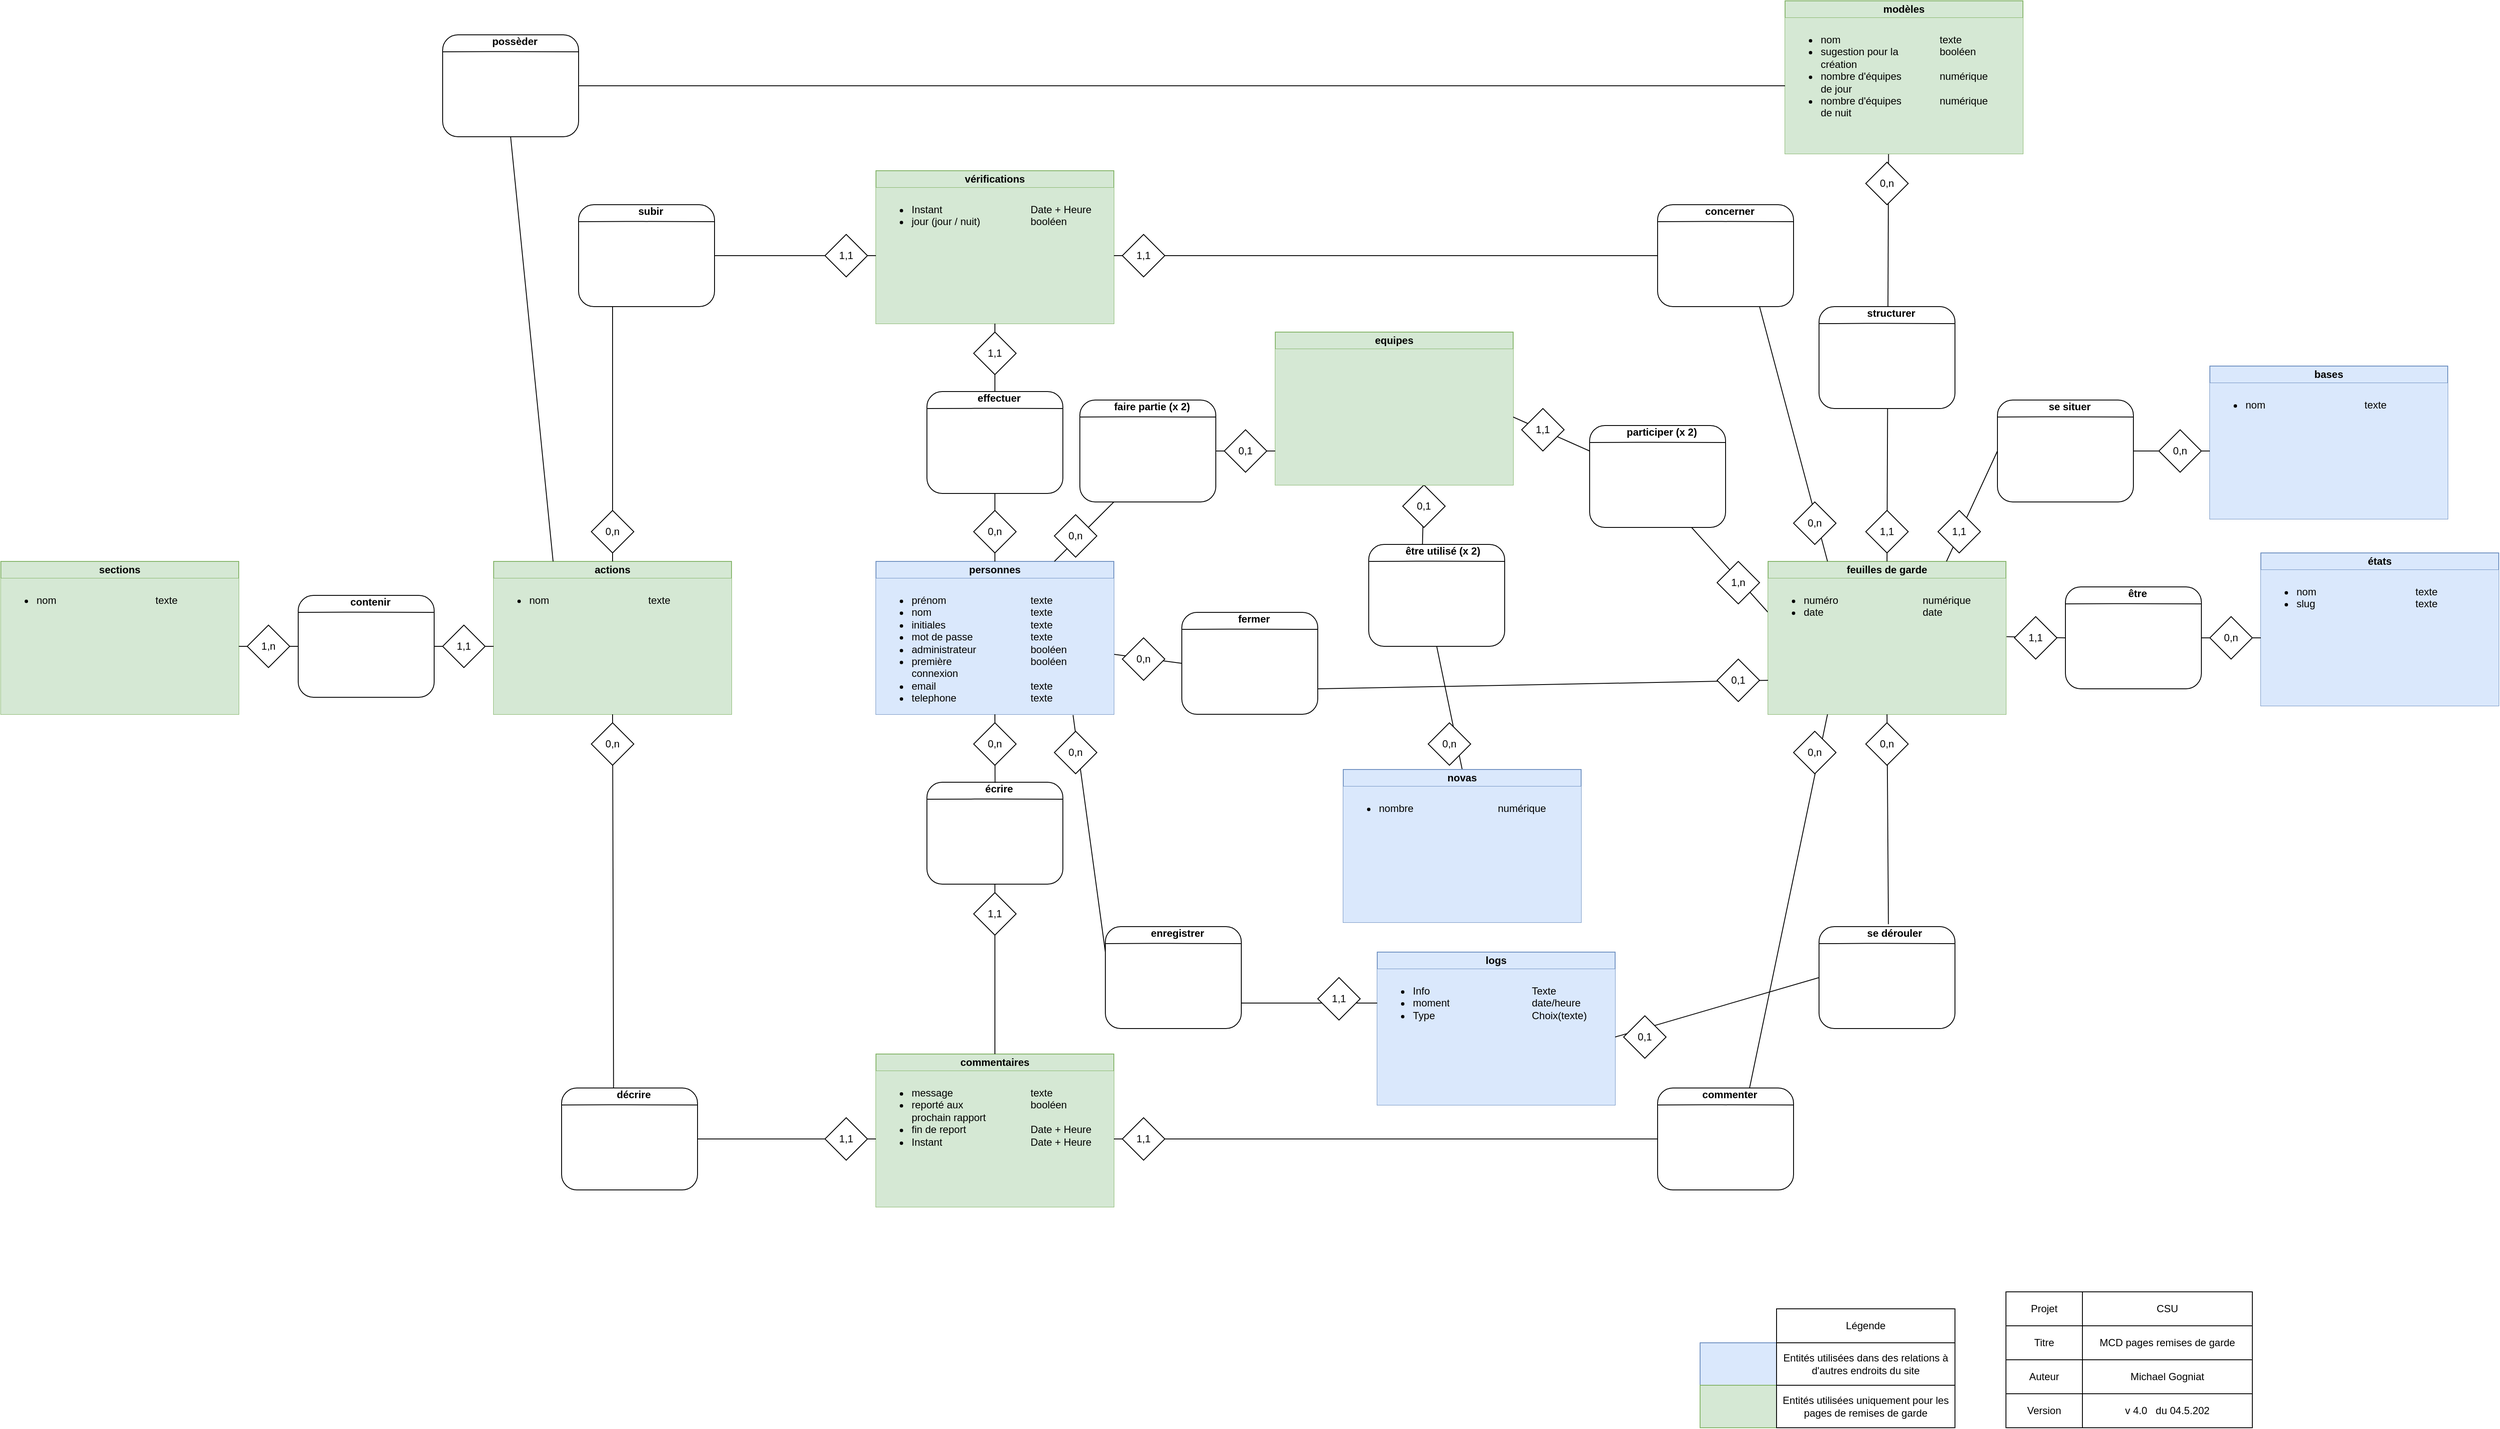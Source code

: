 <mxfile version="14.4.3" type="device"><diagram id="kCFvrSDgTSwZs-9DBKdq" name="Page-1"><mxGraphModel dx="4589" dy="1756" grid="1" gridSize="10" guides="1" tooltips="1" connect="1" arrows="1" fold="1" page="1" pageScale="1" pageWidth="1920" pageHeight="1200" math="0" shadow="0"><root><mxCell id="0"/><mxCell id="1" parent="0"/><mxCell id="thHwD_fNtscPLWMLt6jb-26" value="" style="endArrow=none;html=1;entryX=0.5;entryY=0;entryDx=0;entryDy=0;exitX=0.5;exitY=1;exitDx=0;exitDy=0;" parent="1" source="6km4f45n5zLwMDYIi9ON-67" target="6km4f45n5zLwMDYIi9ON-71" edge="1"><mxGeometry width="50" height="50" relative="1" as="geometry"><mxPoint x="-1310" y="380" as="sourcePoint"/><mxPoint x="-1220" y="420" as="targetPoint"/></mxGeometry></mxCell><mxCell id="thHwD_fNtscPLWMLt6jb-24" value="" style="endArrow=none;html=1;entryX=0.25;entryY=0;entryDx=0;entryDy=0;exitX=0.25;exitY=1;exitDx=0;exitDy=0;" parent="1" source="thHwD_fNtscPLWMLt6jb-4" target="6km4f45n5zLwMDYIi9ON-68" edge="1"><mxGeometry width="50" height="50" relative="1" as="geometry"><mxPoint x="-1310" y="380" as="sourcePoint"/><mxPoint x="-1220" y="420" as="targetPoint"/></mxGeometry></mxCell><mxCell id="1MYnVfo8UDA72KDDyyry-32" value="" style="endArrow=none;html=1;entryX=0;entryY=0.5;entryDx=0;entryDy=0;" parent="1" source="6km4f45n5zLwMDYIi9ON-4" target="1MYnVfo8UDA72KDDyyry-24" edge="1"><mxGeometry width="50" height="50" relative="1" as="geometry"><mxPoint x="-1800" y="500" as="sourcePoint"/><mxPoint x="-1710" y="590" as="targetPoint"/></mxGeometry></mxCell><mxCell id="1MYnVfo8UDA72KDDyyry-31" value="" style="endArrow=none;html=1;entryX=0;entryY=0.25;entryDx=0;entryDy=0;exitX=0.75;exitY=1;exitDx=0;exitDy=0;" parent="1" source="thHwD_fNtscPLWMLt6jb-7" target="6km4f45n5zLwMDYIi9ON-12" edge="1"><mxGeometry width="50" height="50" relative="1" as="geometry"><mxPoint x="-1110" y="510" as="sourcePoint"/><mxPoint x="-1031.765" y="1040" as="targetPoint"/></mxGeometry></mxCell><mxCell id="uxbM6FC8pAgQJoMiEQ_j-111" value="Projet" style="rounded=0;whiteSpace=wrap;html=1;labelBackgroundColor=none;align=center;" parent="1" vertex="1"><mxGeometry x="-740" y="1400" width="90" height="40" as="geometry"/></mxCell><mxCell id="uxbM6FC8pAgQJoMiEQ_j-113" value="Titre" style="rounded=0;whiteSpace=wrap;html=1;labelBackgroundColor=none;" parent="1" vertex="1"><mxGeometry x="-740" y="1440" width="90" height="40" as="geometry"/></mxCell><mxCell id="uxbM6FC8pAgQJoMiEQ_j-114" value="Auteur" style="rounded=0;whiteSpace=wrap;html=1;labelBackgroundColor=none;" parent="1" vertex="1"><mxGeometry x="-740" y="1480" width="90" height="40" as="geometry"/></mxCell><mxCell id="uxbM6FC8pAgQJoMiEQ_j-115" value="Version" style="rounded=0;whiteSpace=wrap;html=1;labelBackgroundColor=none;" parent="1" vertex="1"><mxGeometry x="-740" y="1520" width="90" height="40" as="geometry"/></mxCell><mxCell id="uxbM6FC8pAgQJoMiEQ_j-116" value="MCD pages remises de garde" style="rounded=0;whiteSpace=wrap;html=1;labelBackgroundColor=none;align=center;" parent="1" vertex="1"><mxGeometry x="-650" y="1440" width="200" height="40" as="geometry"/></mxCell><mxCell id="uxbM6FC8pAgQJoMiEQ_j-117" value="CSU" style="rounded=0;whiteSpace=wrap;html=1;labelBackgroundColor=none;" parent="1" vertex="1"><mxGeometry x="-650" y="1400" width="200" height="40" as="geometry"/></mxCell><mxCell id="uxbM6FC8pAgQJoMiEQ_j-118" value="v 4.0&amp;nbsp; &amp;nbsp;du 04.5.202" style="rounded=0;whiteSpace=wrap;html=1;labelBackgroundColor=none;" parent="1" vertex="1"><mxGeometry x="-650" y="1520" width="200" height="40" as="geometry"/></mxCell><mxCell id="uxbM6FC8pAgQJoMiEQ_j-119" value="Michael Gogniat" style="rounded=0;whiteSpace=wrap;html=1;labelBackgroundColor=none;" parent="1" vertex="1"><mxGeometry x="-650" y="1480" width="200" height="40" as="geometry"/></mxCell><mxCell id="6km4f45n5zLwMDYIi9ON-1" value="&lt;div style=&quot;box-sizing: border-box ; width: 100% ; padding: 2px&quot;&gt;c&lt;/div&gt;" style="verticalAlign=top;align=center;overflow=fill;html=1;rounded=0;shadow=0;comic=0;labelBackgroundColor=none;strokeColor=#6c8ebf;strokeWidth=1;fillColor=#dae8fc;fontFamily=Verdana;fontSize=12;" parent="1" vertex="1"><mxGeometry x="-2070" y="540" width="280" height="180" as="geometry"/></mxCell><mxCell id="6km4f45n5zLwMDYIi9ON-2" value="&lt;b&gt;personnes&lt;/b&gt;" style="rounded=0;whiteSpace=wrap;html=1;fillColor=#dae8fc;strokeColor=#6C8EBF;" parent="1" vertex="1"><mxGeometry x="-2070" y="540" width="280" height="20" as="geometry"/></mxCell><mxCell id="6km4f45n5zLwMDYIi9ON-3" value="&lt;ul&gt;&lt;li&gt;prénom&lt;/li&gt;&lt;li&gt;nom&lt;/li&gt;&lt;li&gt;initiales&lt;/li&gt;&lt;li&gt;mot de passe&lt;/li&gt;&lt;li&gt;administrateur&lt;/li&gt;&lt;li&gt;première connexion&lt;/li&gt;&lt;li&gt;email&lt;/li&gt;&lt;li&gt;telephone&lt;/li&gt;&lt;/ul&gt;" style="text;fillColor=#dae8fc;html=1;whiteSpace=wrap;verticalAlign=top;overflow=hidden;" parent="1" vertex="1"><mxGeometry x="-2070" y="560" width="140" height="160" as="geometry"/></mxCell><mxCell id="6km4f45n5zLwMDYIi9ON-4" value="&lt;ul&gt;&lt;li&gt;texte&lt;/li&gt;&lt;li&gt;texte&lt;/li&gt;&lt;li&gt;texte&lt;/li&gt;&lt;li&gt;texte&lt;/li&gt;&lt;li&gt;booléen&lt;/li&gt;&lt;li&gt;booléen&lt;/li&gt;&lt;li&gt;&amp;nbsp;&lt;/li&gt;&lt;li&gt;texte&lt;/li&gt;&lt;li&gt;texte&lt;/li&gt;&lt;/ul&gt;" style="text;fillColor=#dae8fc;html=1;whiteSpace=wrap;verticalAlign=top;overflow=hidden;" parent="1" vertex="1"><mxGeometry x="-1930" y="560" width="140" height="160" as="geometry"/></mxCell><mxCell id="6km4f45n5zLwMDYIi9ON-5" value="" style="rounded=0;whiteSpace=wrap;html=1;fillColor=#dae8fc;strokeColor=none;" parent="1" vertex="1"><mxGeometry x="-1930" y="570" width="40" height="140" as="geometry"/></mxCell><mxCell id="6km4f45n5zLwMDYIi9ON-6" value="c" style="group" parent="1" vertex="1" connectable="0"><mxGeometry x="-2010" y="340" width="160" height="120" as="geometry"/></mxCell><mxCell id="6km4f45n5zLwMDYIi9ON-7" value="" style="rounded=1;whiteSpace=wrap;html=1;" parent="6km4f45n5zLwMDYIi9ON-6" vertex="1"><mxGeometry width="160" height="120" as="geometry"/></mxCell><mxCell id="6km4f45n5zLwMDYIi9ON-8" value="&lt;b&gt;effectuer&lt;/b&gt;" style="text;html=1;strokeColor=none;fillColor=none;align=center;verticalAlign=middle;whiteSpace=wrap;rounded=0;" parent="6km4f45n5zLwMDYIi9ON-6" vertex="1"><mxGeometry x="37.647" width="94.118" height="16.002" as="geometry"/></mxCell><mxCell id="6km4f45n5zLwMDYIi9ON-9" value="" style="endArrow=none;html=1;entryX=1;entryY=0.167;entryDx=0;entryDy=0;entryPerimeter=0;exitX=0;exitY=0.167;exitDx=0;exitDy=0;exitPerimeter=0;" parent="6km4f45n5zLwMDYIi9ON-6" source="6km4f45n5zLwMDYIi9ON-7" target="6km4f45n5zLwMDYIi9ON-7" edge="1"><mxGeometry width="50" height="50" relative="1" as="geometry"><mxPoint x="386.667" y="-204" as="sourcePoint"/><mxPoint x="480" y="-204" as="targetPoint"/><Array as="points"><mxPoint x="65.882" y="19.765"/></Array></mxGeometry></mxCell><mxCell id="6km4f45n5zLwMDYIi9ON-10" value="&lt;div style=&quot;box-sizing: border-box ; width: 100% ; padding: 2px&quot;&gt;cv&lt;/div&gt;" style="verticalAlign=top;align=center;overflow=fill;html=1;rounded=0;shadow=0;comic=0;labelBackgroundColor=none;strokeColor=#82b366;strokeWidth=1;fillColor=#d5e8d4;fontFamily=Verdana;fontSize=12;" parent="1" vertex="1"><mxGeometry x="-1020" y="540" width="280" height="180" as="geometry"/></mxCell><mxCell id="6km4f45n5zLwMDYIi9ON-11" value="&lt;b&gt;feuilles de garde&lt;/b&gt;" style="rounded=0;whiteSpace=wrap;html=1;fillColor=#d5e8d4;strokeColor=#82b366;" parent="1" vertex="1"><mxGeometry x="-1020" y="540" width="280" height="20" as="geometry"/></mxCell><mxCell id="6km4f45n5zLwMDYIi9ON-12" value="&lt;ul&gt;&lt;li&gt;numéro&lt;/li&gt;&lt;li&gt;date&lt;/li&gt;&lt;/ul&gt;" style="text;fillColor=#d5e8d4;html=1;whiteSpace=wrap;verticalAlign=top;overflow=hidden;" parent="1" vertex="1"><mxGeometry x="-1020" y="560" width="140" height="160" as="geometry"/></mxCell><mxCell id="6km4f45n5zLwMDYIi9ON-13" value="&lt;ul&gt;&lt;li&gt;numérique&lt;/li&gt;&lt;li&gt;date&lt;/li&gt;&lt;/ul&gt;" style="text;fillColor=#d5e8d4;html=1;whiteSpace=wrap;verticalAlign=top;overflow=hidden;" parent="1" vertex="1"><mxGeometry x="-880" y="560" width="140" height="160" as="geometry"/></mxCell><mxCell id="6km4f45n5zLwMDYIi9ON-14" value="" style="rounded=0;whiteSpace=wrap;html=1;fillColor=#d5e8d4;strokeColor=none;" parent="1" vertex="1"><mxGeometry x="-880" y="570" width="40" height="140" as="geometry"/></mxCell><mxCell id="6km4f45n5zLwMDYIi9ON-15" value="&lt;div style=&quot;box-sizing: border-box ; width: 100% ; padding: 2px&quot;&gt;c&lt;/div&gt;" style="verticalAlign=top;align=center;overflow=fill;html=1;rounded=0;shadow=0;comic=0;labelBackgroundColor=none;strokeColor=#82b366;strokeWidth=1;fillColor=#d5e8d4;fontFamily=Verdana;fontSize=12;" parent="1" vertex="1"><mxGeometry x="-2520" y="540" width="280" height="180" as="geometry"/></mxCell><mxCell id="6km4f45n5zLwMDYIi9ON-16" value="&lt;b&gt;actions&lt;/b&gt;" style="rounded=0;whiteSpace=wrap;html=1;fillColor=#d5e8d4;strokeColor=#82b366;" parent="1" vertex="1"><mxGeometry x="-2520" y="540" width="280" height="20" as="geometry"/></mxCell><mxCell id="6km4f45n5zLwMDYIi9ON-17" value="&lt;ul&gt;&lt;li&gt;nom&lt;/li&gt;&lt;/ul&gt;" style="text;fillColor=#d5e8d4;html=1;whiteSpace=wrap;verticalAlign=top;overflow=hidden;" parent="1" vertex="1"><mxGeometry x="-2520" y="560" width="140" height="160" as="geometry"/></mxCell><mxCell id="6km4f45n5zLwMDYIi9ON-18" value="&lt;ul&gt;&lt;li&gt;texte&lt;br&gt;&lt;/li&gt;&lt;/ul&gt;" style="text;fillColor=#d5e8d4;html=1;whiteSpace=wrap;verticalAlign=top;overflow=hidden;" parent="1" vertex="1"><mxGeometry x="-2380" y="560" width="140" height="160" as="geometry"/></mxCell><mxCell id="6km4f45n5zLwMDYIi9ON-19" value="" style="rounded=0;whiteSpace=wrap;html=1;fillColor=#d5e8d4;strokeColor=none;" parent="1" vertex="1"><mxGeometry x="-2380" y="570" width="40" height="140" as="geometry"/></mxCell><mxCell id="6km4f45n5zLwMDYIi9ON-20" value="&lt;div style=&quot;box-sizing: border-box ; width: 100% ; padding: 2px&quot;&gt;cv&lt;/div&gt;" style="verticalAlign=top;align=center;overflow=fill;html=1;rounded=0;shadow=0;comic=0;labelBackgroundColor=none;strokeColor=#82b366;strokeWidth=1;fillColor=#d5e8d4;fontFamily=Verdana;fontSize=12;" parent="1" vertex="1"><mxGeometry x="-2070" y="80" width="280" height="180" as="geometry"/></mxCell><mxCell id="6km4f45n5zLwMDYIi9ON-21" value="&lt;b&gt;vérifications&lt;/b&gt;" style="rounded=0;whiteSpace=wrap;html=1;fillColor=#d5e8d4;strokeColor=#82b366;" parent="1" vertex="1"><mxGeometry x="-2070" y="80" width="280" height="20" as="geometry"/></mxCell><mxCell id="6km4f45n5zLwMDYIi9ON-22" value="&lt;ul&gt;&lt;li&gt;Instant&lt;/li&gt;&lt;li&gt;jour (jour / nuit)&lt;/li&gt;&lt;/ul&gt;" style="text;fillColor=#d5e8d4;html=1;whiteSpace=wrap;verticalAlign=top;overflow=hidden;" parent="1" vertex="1"><mxGeometry x="-2070" y="100" width="140" height="160" as="geometry"/></mxCell><mxCell id="6km4f45n5zLwMDYIi9ON-23" value="&lt;ul&gt;&lt;li&gt;Date + Heure&lt;/li&gt;&lt;li&gt;booléen&lt;/li&gt;&lt;/ul&gt;" style="text;fillColor=#d5e8d4;html=1;whiteSpace=wrap;verticalAlign=top;overflow=hidden;" parent="1" vertex="1"><mxGeometry x="-1930" y="100" width="140" height="160" as="geometry"/></mxCell><mxCell id="6km4f45n5zLwMDYIi9ON-24" value="" style="rounded=0;whiteSpace=wrap;html=1;fillColor=#d5e8d4;strokeColor=none;" parent="1" vertex="1"><mxGeometry x="-1930" y="110" width="40" height="140" as="geometry"/></mxCell><mxCell id="6km4f45n5zLwMDYIi9ON-25" value="c" style="group" parent="1" vertex="1" connectable="0"><mxGeometry x="-1150" y="120" width="160" height="120" as="geometry"/></mxCell><mxCell id="6km4f45n5zLwMDYIi9ON-26" value="" style="rounded=1;whiteSpace=wrap;html=1;" parent="6km4f45n5zLwMDYIi9ON-25" vertex="1"><mxGeometry width="160" height="120" as="geometry"/></mxCell><mxCell id="6km4f45n5zLwMDYIi9ON-27" value="&lt;b&gt;concerner&lt;/b&gt;" style="text;html=1;strokeColor=none;fillColor=none;align=center;verticalAlign=middle;whiteSpace=wrap;rounded=0;" parent="6km4f45n5zLwMDYIi9ON-25" vertex="1"><mxGeometry x="37.647" width="94.118" height="16.002" as="geometry"/></mxCell><mxCell id="6km4f45n5zLwMDYIi9ON-28" value="" style="endArrow=none;html=1;entryX=1;entryY=0.167;entryDx=0;entryDy=0;entryPerimeter=0;exitX=0;exitY=0.167;exitDx=0;exitDy=0;exitPerimeter=0;" parent="6km4f45n5zLwMDYIi9ON-25" source="6km4f45n5zLwMDYIi9ON-26" target="6km4f45n5zLwMDYIi9ON-26" edge="1"><mxGeometry width="50" height="50" relative="1" as="geometry"><mxPoint x="386.667" y="-204" as="sourcePoint"/><mxPoint x="480" y="-204" as="targetPoint"/><Array as="points"><mxPoint x="65.882" y="19.765"/></Array></mxGeometry></mxCell><mxCell id="6km4f45n5zLwMDYIi9ON-29" value="c" style="group" parent="1" vertex="1" connectable="0"><mxGeometry x="-2420" y="120" width="160" height="120" as="geometry"/></mxCell><mxCell id="6km4f45n5zLwMDYIi9ON-30" value="" style="rounded=1;whiteSpace=wrap;html=1;" parent="6km4f45n5zLwMDYIi9ON-29" vertex="1"><mxGeometry width="160" height="120" as="geometry"/></mxCell><mxCell id="6km4f45n5zLwMDYIi9ON-31" value="&lt;b&gt;subir&lt;/b&gt;" style="text;html=1;strokeColor=none;fillColor=none;align=center;verticalAlign=middle;whiteSpace=wrap;rounded=0;" parent="6km4f45n5zLwMDYIi9ON-29" vertex="1"><mxGeometry x="37.647" width="94.118" height="16.002" as="geometry"/></mxCell><mxCell id="6km4f45n5zLwMDYIi9ON-32" value="" style="endArrow=none;html=1;entryX=1;entryY=0.167;entryDx=0;entryDy=0;entryPerimeter=0;exitX=0;exitY=0.167;exitDx=0;exitDy=0;exitPerimeter=0;" parent="6km4f45n5zLwMDYIi9ON-29" source="6km4f45n5zLwMDYIi9ON-30" target="6km4f45n5zLwMDYIi9ON-30" edge="1"><mxGeometry width="50" height="50" relative="1" as="geometry"><mxPoint x="386.667" y="-204" as="sourcePoint"/><mxPoint x="480" y="-204" as="targetPoint"/><Array as="points"><mxPoint x="65.882" y="19.765"/></Array></mxGeometry></mxCell><mxCell id="6km4f45n5zLwMDYIi9ON-33" value="&lt;div style=&quot;box-sizing: border-box ; width: 100% ; padding: 2px&quot;&gt;c&lt;/div&gt;" style="verticalAlign=top;align=center;overflow=fill;html=1;rounded=0;shadow=0;comic=0;labelBackgroundColor=none;strokeColor=#82b366;strokeWidth=1;fillColor=#d5e8d4;fontFamily=Verdana;fontSize=12;" parent="1" vertex="1"><mxGeometry x="-3100" y="540" width="280" height="180" as="geometry"/></mxCell><mxCell id="6km4f45n5zLwMDYIi9ON-34" value="&lt;b&gt;sections&lt;/b&gt;" style="rounded=0;whiteSpace=wrap;html=1;fillColor=#d5e8d4;strokeColor=#82b366;" parent="1" vertex="1"><mxGeometry x="-3100" y="540" width="280" height="20" as="geometry"/></mxCell><mxCell id="6km4f45n5zLwMDYIi9ON-35" value="&lt;ul&gt;&lt;li&gt;nom&lt;/li&gt;&lt;/ul&gt;" style="text;fillColor=#d5e8d4;html=1;whiteSpace=wrap;verticalAlign=top;overflow=hidden;" parent="1" vertex="1"><mxGeometry x="-3100" y="560" width="140" height="160" as="geometry"/></mxCell><mxCell id="6km4f45n5zLwMDYIi9ON-36" value="&lt;ul&gt;&lt;li&gt;texte&lt;/li&gt;&lt;/ul&gt;" style="text;fillColor=#d5e8d4;html=1;whiteSpace=wrap;verticalAlign=top;overflow=hidden;" parent="1" vertex="1"><mxGeometry x="-2960" y="560" width="140" height="160" as="geometry"/></mxCell><mxCell id="6km4f45n5zLwMDYIi9ON-37" value="" style="rounded=0;whiteSpace=wrap;html=1;fillColor=#d5e8d4;strokeColor=none;" parent="1" vertex="1"><mxGeometry x="-2960" y="570" width="40" height="140" as="geometry"/></mxCell><mxCell id="6km4f45n5zLwMDYIi9ON-42" value="c" style="group" parent="1" vertex="1" connectable="0"><mxGeometry x="-2750" y="580" width="160" height="120" as="geometry"/></mxCell><mxCell id="6km4f45n5zLwMDYIi9ON-43" value="" style="rounded=1;whiteSpace=wrap;html=1;" parent="6km4f45n5zLwMDYIi9ON-42" vertex="1"><mxGeometry width="160" height="120" as="geometry"/></mxCell><mxCell id="6km4f45n5zLwMDYIi9ON-44" value="&lt;b&gt;contenir&lt;/b&gt;" style="text;html=1;strokeColor=none;fillColor=none;align=center;verticalAlign=middle;whiteSpace=wrap;rounded=0;" parent="6km4f45n5zLwMDYIi9ON-42" vertex="1"><mxGeometry x="37.647" width="94.118" height="16.002" as="geometry"/></mxCell><mxCell id="6km4f45n5zLwMDYIi9ON-45" value="" style="endArrow=none;html=1;entryX=1;entryY=0.167;entryDx=0;entryDy=0;entryPerimeter=0;exitX=0;exitY=0.167;exitDx=0;exitDy=0;exitPerimeter=0;" parent="6km4f45n5zLwMDYIi9ON-42" source="6km4f45n5zLwMDYIi9ON-43" target="6km4f45n5zLwMDYIi9ON-43" edge="1"><mxGeometry width="50" height="50" relative="1" as="geometry"><mxPoint x="386.667" y="-204" as="sourcePoint"/><mxPoint x="480" y="-204" as="targetPoint"/><Array as="points"><mxPoint x="65.882" y="19.765"/></Array></mxGeometry></mxCell><mxCell id="6km4f45n5zLwMDYIi9ON-46" value="&lt;div style=&quot;box-sizing: border-box ; width: 100% ; padding: 2px&quot;&gt;c&lt;/div&gt;" style="verticalAlign=top;align=center;overflow=fill;html=1;rounded=0;shadow=0;comic=0;labelBackgroundColor=none;strokeColor=#82b366;strokeWidth=1;fillColor=#d5e8d4;fontFamily=Verdana;fontSize=12;" parent="1" vertex="1"><mxGeometry x="-2070" y="1120" width="280" height="180" as="geometry"/></mxCell><mxCell id="6km4f45n5zLwMDYIi9ON-47" value="&lt;b&gt;commentaires&lt;/b&gt;" style="rounded=0;whiteSpace=wrap;html=1;fillColor=#d5e8d4;strokeColor=#82b366;" parent="1" vertex="1"><mxGeometry x="-2070" y="1120" width="280" height="20" as="geometry"/></mxCell><mxCell id="6km4f45n5zLwMDYIi9ON-48" value="&lt;ul&gt;&lt;li&gt;message&lt;/li&gt;&lt;li&gt;reporté aux prochain rapport&lt;/li&gt;&lt;li&gt;fin de report&lt;/li&gt;&lt;li&gt;Instant&lt;/li&gt;&lt;/ul&gt;" style="text;fillColor=#d5e8d4;html=1;whiteSpace=wrap;verticalAlign=top;overflow=hidden;" parent="1" vertex="1"><mxGeometry x="-2070" y="1140" width="140" height="160" as="geometry"/></mxCell><mxCell id="6km4f45n5zLwMDYIi9ON-49" value="&lt;ul&gt;&lt;li&gt;texte&lt;br&gt;&lt;/li&gt;&lt;li&gt;booléen&lt;/li&gt;&lt;li&gt;&lt;br&gt;&lt;/li&gt;&lt;li&gt;Date + Heure&lt;/li&gt;&lt;li&gt;Date + Heure&lt;/li&gt;&lt;/ul&gt;&lt;div&gt;&lt;br&gt;&lt;/div&gt;&lt;div&gt;&lt;br&gt;&lt;/div&gt;" style="text;fillColor=#d5e8d4;html=1;whiteSpace=wrap;verticalAlign=top;overflow=hidden;" parent="1" vertex="1"><mxGeometry x="-1930" y="1140" width="140" height="160" as="geometry"/></mxCell><mxCell id="6km4f45n5zLwMDYIi9ON-50" value="" style="rounded=0;whiteSpace=wrap;html=1;fillColor=#d5e8d4;strokeColor=none;" parent="1" vertex="1"><mxGeometry x="-1930" y="1150" width="40" height="140" as="geometry"/></mxCell><mxCell id="6km4f45n5zLwMDYIi9ON-56" value="&lt;div style=&quot;box-sizing: border-box ; width: 100% ; padding: 2px&quot;&gt;c&lt;/div&gt;" style="verticalAlign=top;align=center;overflow=fill;html=1;rounded=0;shadow=0;comic=0;labelBackgroundColor=none;strokeColor=#6c8ebf;strokeWidth=1;fillColor=#dae8fc;fontFamily=Verdana;fontSize=12;" parent="1" vertex="1"><mxGeometry x="-500" y="310" width="280" height="180" as="geometry"/></mxCell><mxCell id="6km4f45n5zLwMDYIi9ON-57" value="&lt;b&gt;bases&lt;/b&gt;" style="rounded=0;whiteSpace=wrap;html=1;fillColor=#dae8fc;strokeColor=#6C8EBF;" parent="1" vertex="1"><mxGeometry x="-500" y="310" width="280" height="20" as="geometry"/></mxCell><mxCell id="6km4f45n5zLwMDYIi9ON-58" value="&lt;ul&gt;&lt;li&gt;nom&lt;/li&gt;&lt;/ul&gt;" style="text;fillColor=#dae8fc;html=1;whiteSpace=wrap;verticalAlign=top;overflow=hidden;" parent="1" vertex="1"><mxGeometry x="-500" y="330" width="140" height="160" as="geometry"/></mxCell><mxCell id="6km4f45n5zLwMDYIi9ON-59" value="&lt;ul&gt;&lt;li&gt;texte&lt;br&gt;&lt;/li&gt;&lt;/ul&gt;" style="text;fillColor=#dae8fc;html=1;whiteSpace=wrap;verticalAlign=top;overflow=hidden;" parent="1" vertex="1"><mxGeometry x="-360" y="330" width="140" height="160" as="geometry"/></mxCell><mxCell id="6km4f45n5zLwMDYIi9ON-60" value="" style="rounded=0;whiteSpace=wrap;html=1;fillColor=#dae8fc;strokeColor=none;" parent="1" vertex="1"><mxGeometry x="-360" y="340" width="40" height="140" as="geometry"/></mxCell><mxCell id="6km4f45n5zLwMDYIi9ON-61" value="c" style="group" parent="1" vertex="1" connectable="0"><mxGeometry x="-750" y="350" width="160" height="120" as="geometry"/></mxCell><mxCell id="6km4f45n5zLwMDYIi9ON-62" value="" style="rounded=1;whiteSpace=wrap;html=1;" parent="6km4f45n5zLwMDYIi9ON-61" vertex="1"><mxGeometry width="160" height="120" as="geometry"/></mxCell><mxCell id="6km4f45n5zLwMDYIi9ON-63" value="&lt;b&gt;se situer&lt;/b&gt;" style="text;html=1;strokeColor=none;fillColor=none;align=center;verticalAlign=middle;whiteSpace=wrap;rounded=0;" parent="6km4f45n5zLwMDYIi9ON-61" vertex="1"><mxGeometry x="37.647" width="94.118" height="16.002" as="geometry"/></mxCell><mxCell id="6km4f45n5zLwMDYIi9ON-64" value="" style="endArrow=none;html=1;entryX=1;entryY=0.167;entryDx=0;entryDy=0;entryPerimeter=0;exitX=0;exitY=0.167;exitDx=0;exitDy=0;exitPerimeter=0;" parent="6km4f45n5zLwMDYIi9ON-61" source="6km4f45n5zLwMDYIi9ON-62" target="6km4f45n5zLwMDYIi9ON-62" edge="1"><mxGeometry width="50" height="50" relative="1" as="geometry"><mxPoint x="386.667" y="-204" as="sourcePoint"/><mxPoint x="480" y="-204" as="targetPoint"/><Array as="points"><mxPoint x="65.882" y="19.765"/></Array></mxGeometry></mxCell><mxCell id="6km4f45n5zLwMDYIi9ON-66" value="c" style="group" parent="1" vertex="1" connectable="0"><mxGeometry x="-1490" y="520" width="160" height="120" as="geometry"/></mxCell><mxCell id="6km4f45n5zLwMDYIi9ON-67" value="" style="rounded=1;whiteSpace=wrap;html=1;" parent="6km4f45n5zLwMDYIi9ON-66" vertex="1"><mxGeometry width="160" height="120" as="geometry"/></mxCell><mxCell id="6km4f45n5zLwMDYIi9ON-68" value="&lt;b&gt;être utilisé (x 2)&amp;nbsp;&lt;/b&gt;" style="text;html=1;strokeColor=none;fillColor=none;align=center;verticalAlign=middle;whiteSpace=wrap;rounded=0;" parent="6km4f45n5zLwMDYIi9ON-66" vertex="1"><mxGeometry x="37.65" width="102.35" height="16" as="geometry"/></mxCell><mxCell id="6km4f45n5zLwMDYIi9ON-69" value="" style="endArrow=none;html=1;entryX=1;entryY=0.167;entryDx=0;entryDy=0;entryPerimeter=0;exitX=0;exitY=0.167;exitDx=0;exitDy=0;exitPerimeter=0;" parent="6km4f45n5zLwMDYIi9ON-66" source="6km4f45n5zLwMDYIi9ON-67" target="6km4f45n5zLwMDYIi9ON-67" edge="1"><mxGeometry width="50" height="50" relative="1" as="geometry"><mxPoint x="386.667" y="-204" as="sourcePoint"/><mxPoint x="480" y="-204" as="targetPoint"/><Array as="points"><mxPoint x="65.882" y="19.765"/></Array></mxGeometry></mxCell><mxCell id="6km4f45n5zLwMDYIi9ON-70" value="&lt;div style=&quot;box-sizing: border-box ; width: 100% ; padding: 2px&quot;&gt;cv&lt;/div&gt;" style="verticalAlign=top;align=center;overflow=fill;html=1;rounded=0;shadow=0;comic=0;labelBackgroundColor=none;strokeColor=#6c8ebf;strokeWidth=1;fillColor=#dae8fc;fontFamily=Verdana;fontSize=12;" parent="1" vertex="1"><mxGeometry x="-1520" y="785" width="280" height="180" as="geometry"/></mxCell><mxCell id="6km4f45n5zLwMDYIi9ON-71" value="&lt;b&gt;novas&lt;/b&gt;" style="rounded=0;whiteSpace=wrap;html=1;fillColor=#dae8fc;strokeColor=#6c8ebf;" parent="1" vertex="1"><mxGeometry x="-1520" y="785" width="280" height="20" as="geometry"/></mxCell><mxCell id="6km4f45n5zLwMDYIi9ON-72" value="&lt;ul&gt;&lt;li&gt;nombre&lt;/li&gt;&lt;/ul&gt;" style="text;fillColor=#dae8fc;html=1;whiteSpace=wrap;verticalAlign=top;overflow=hidden;" parent="1" vertex="1"><mxGeometry x="-1520" y="805" width="140" height="160" as="geometry"/></mxCell><mxCell id="6km4f45n5zLwMDYIi9ON-73" value="&lt;ul&gt;&lt;li&gt;numérique&lt;/li&gt;&lt;/ul&gt;" style="text;fillColor=#dae8fc;html=1;whiteSpace=wrap;verticalAlign=top;overflow=hidden;" parent="1" vertex="1"><mxGeometry x="-1380" y="805" width="140" height="160" as="geometry"/></mxCell><mxCell id="6km4f45n5zLwMDYIi9ON-74" value="" style="rounded=0;whiteSpace=wrap;html=1;fillColor=#dae8fc;strokeColor=none;" parent="1" vertex="1"><mxGeometry x="-1380" y="815" width="40" height="140" as="geometry"/></mxCell><mxCell id="6km4f45n5zLwMDYIi9ON-79" value="c" style="group" parent="1" vertex="1" connectable="0"><mxGeometry x="-2010" y="800" width="160" height="120" as="geometry"/></mxCell><mxCell id="6km4f45n5zLwMDYIi9ON-80" value="" style="rounded=1;whiteSpace=wrap;html=1;" parent="6km4f45n5zLwMDYIi9ON-79" vertex="1"><mxGeometry width="160" height="120" as="geometry"/></mxCell><mxCell id="6km4f45n5zLwMDYIi9ON-81" value="&lt;b&gt;écrire&lt;/b&gt;" style="text;html=1;strokeColor=none;fillColor=none;align=center;verticalAlign=middle;whiteSpace=wrap;rounded=0;" parent="6km4f45n5zLwMDYIi9ON-79" vertex="1"><mxGeometry x="37.647" width="94.118" height="16.002" as="geometry"/></mxCell><mxCell id="6km4f45n5zLwMDYIi9ON-82" value="" style="endArrow=none;html=1;entryX=1;entryY=0.167;entryDx=0;entryDy=0;entryPerimeter=0;exitX=0;exitY=0.167;exitDx=0;exitDy=0;exitPerimeter=0;" parent="6km4f45n5zLwMDYIi9ON-79" source="6km4f45n5zLwMDYIi9ON-80" target="6km4f45n5zLwMDYIi9ON-80" edge="1"><mxGeometry width="50" height="50" relative="1" as="geometry"><mxPoint x="386.667" y="-204" as="sourcePoint"/><mxPoint x="480" y="-204" as="targetPoint"/><Array as="points"><mxPoint x="65.882" y="19.765"/></Array></mxGeometry></mxCell><mxCell id="6km4f45n5zLwMDYIi9ON-90" value="" style="endArrow=none;html=1;entryX=1;entryY=0.5;entryDx=0;entryDy=0;exitX=0;exitY=0.5;exitDx=0;exitDy=0;" parent="1" source="6km4f45n5zLwMDYIi9ON-43" target="6km4f45n5zLwMDYIi9ON-36" edge="1"><mxGeometry width="50" height="50" relative="1" as="geometry"><mxPoint x="-1940" y="910" as="sourcePoint"/><mxPoint x="-1890" y="860" as="targetPoint"/></mxGeometry></mxCell><mxCell id="6km4f45n5zLwMDYIi9ON-91" value="" style="endArrow=none;html=1;entryX=1;entryY=0.5;entryDx=0;entryDy=0;exitX=0;exitY=0.5;exitDx=0;exitDy=0;" parent="1" source="6km4f45n5zLwMDYIi9ON-17" target="6km4f45n5zLwMDYIi9ON-43" edge="1"><mxGeometry width="50" height="50" relative="1" as="geometry"><mxPoint x="-2530.0" y="640" as="sourcePoint"/><mxPoint x="-2000" y="110" as="targetPoint"/></mxGeometry></mxCell><mxCell id="6km4f45n5zLwMDYIi9ON-94" value="" style="endArrow=none;html=1;entryX=0.5;entryY=0;entryDx=0;entryDy=0;exitX=0.25;exitY=1;exitDx=0;exitDy=0;" parent="1" source="6km4f45n5zLwMDYIi9ON-30" target="6km4f45n5zLwMDYIi9ON-16" edge="1"><mxGeometry width="50" height="50" relative="1" as="geometry"><mxPoint x="-2420" y="380" as="sourcePoint"/><mxPoint x="-1860" y="-320" as="targetPoint"/></mxGeometry></mxCell><mxCell id="6km4f45n5zLwMDYIi9ON-95" value="" style="endArrow=none;html=1;entryX=1;entryY=0.5;entryDx=0;entryDy=0;exitX=0;exitY=0.5;exitDx=0;exitDy=0;" parent="1" source="6km4f45n5zLwMDYIi9ON-22" target="6km4f45n5zLwMDYIi9ON-30" edge="1"><mxGeometry width="50" height="50" relative="1" as="geometry"><mxPoint x="-2140" y="-20" as="sourcePoint"/><mxPoint x="-2110" y="190" as="targetPoint"/></mxGeometry></mxCell><mxCell id="6km4f45n5zLwMDYIi9ON-96" value="" style="endArrow=none;html=1;entryX=1;entryY=0.5;entryDx=0;entryDy=0;exitX=0;exitY=0.5;exitDx=0;exitDy=0;" parent="1" source="6km4f45n5zLwMDYIi9ON-26" target="6km4f45n5zLwMDYIi9ON-23" edge="1"><mxGeometry width="50" height="50" relative="1" as="geometry"><mxPoint x="-1770" y="-300" as="sourcePoint"/><mxPoint x="-1840" y="-300" as="targetPoint"/></mxGeometry></mxCell><mxCell id="6km4f45n5zLwMDYIi9ON-97" value="" style="endArrow=none;html=1;entryX=0.75;entryY=1;entryDx=0;entryDy=0;exitX=0.25;exitY=0;exitDx=0;exitDy=0;" parent="1" source="6km4f45n5zLwMDYIi9ON-11" target="6km4f45n5zLwMDYIi9ON-26" edge="1"><mxGeometry width="50" height="50" relative="1" as="geometry"><mxPoint x="-910" y="340" as="sourcePoint"/><mxPoint x="-1400" y="-290" as="targetPoint"/></mxGeometry></mxCell><mxCell id="6km4f45n5zLwMDYIi9ON-98" value="" style="endArrow=none;html=1;exitX=0;exitY=1;exitDx=0;exitDy=0;entryX=0.45;entryY=0;entryDx=0;entryDy=0;entryPerimeter=0;" parent="1" source="6km4f45n5zLwMDYIi9ON-23" target="6km4f45n5zLwMDYIi9ON-8" edge="1"><mxGeometry width="50" height="50" relative="1" as="geometry"><mxPoint x="-1750" y="-280" as="sourcePoint"/><mxPoint x="-1970" y="280" as="targetPoint"/></mxGeometry></mxCell><mxCell id="6km4f45n5zLwMDYIi9ON-99" value="" style="endArrow=none;html=1;entryX=0.5;entryY=1;entryDx=0;entryDy=0;exitX=0.5;exitY=0;exitDx=0;exitDy=0;" parent="1" source="6km4f45n5zLwMDYIi9ON-2" target="6km4f45n5zLwMDYIi9ON-7" edge="1"><mxGeometry width="50" height="50" relative="1" as="geometry"><mxPoint x="-1740" y="-270" as="sourcePoint"/><mxPoint x="-1810" y="-270" as="targetPoint"/></mxGeometry></mxCell><mxCell id="6km4f45n5zLwMDYIi9ON-100" value="" style="endArrow=none;html=1;entryX=1;entryY=0.75;entryDx=0;entryDy=0;exitX=0;exitY=0.75;exitDx=0;exitDy=0;" parent="1" source="6km4f45n5zLwMDYIi9ON-12" target="1MYnVfo8UDA72KDDyyry-24" edge="1"><mxGeometry width="50" height="50" relative="1" as="geometry"><mxPoint x="-1300" y="-260" as="sourcePoint"/><mxPoint x="-1110" y="640" as="targetPoint"/></mxGeometry></mxCell><mxCell id="6km4f45n5zLwMDYIi9ON-102" value="" style="endArrow=none;html=1;entryX=1;entryY=0.5;entryDx=0;entryDy=0;exitX=0;exitY=0.5;exitDx=0;exitDy=0;" parent="1" source="6km4f45n5zLwMDYIi9ON-58" target="6km4f45n5zLwMDYIi9ON-62" edge="1"><mxGeometry width="50" height="50" relative="1" as="geometry"><mxPoint x="-1100" y="-30" as="sourcePoint"/><mxPoint x="-1170" y="-30" as="targetPoint"/></mxGeometry></mxCell><mxCell id="6km4f45n5zLwMDYIi9ON-104" value="" style="endArrow=none;html=1;entryX=0.75;entryY=0;entryDx=0;entryDy=0;exitX=0;exitY=0.5;exitDx=0;exitDy=0;" parent="1" source="6km4f45n5zLwMDYIi9ON-62" target="6km4f45n5zLwMDYIi9ON-11" edge="1"><mxGeometry width="50" height="50" relative="1" as="geometry"><mxPoint x="-1260" y="-220" as="sourcePoint"/><mxPoint x="-1330" y="-220" as="targetPoint"/></mxGeometry></mxCell><mxCell id="6km4f45n5zLwMDYIi9ON-106" value="" style="endArrow=none;html=1;entryX=0.452;entryY=0.046;entryDx=0;entryDy=0;exitX=0;exitY=1;exitDx=0;exitDy=0;entryPerimeter=0;" parent="1" source="6km4f45n5zLwMDYIi9ON-4" target="6km4f45n5zLwMDYIi9ON-81" edge="1"><mxGeometry width="50" height="50" relative="1" as="geometry"><mxPoint x="-1670" y="-200" as="sourcePoint"/><mxPoint x="-1740" y="-200" as="targetPoint"/></mxGeometry></mxCell><mxCell id="6km4f45n5zLwMDYIi9ON-107" value="" style="endArrow=none;html=1;entryX=0.5;entryY=1;entryDx=0;entryDy=0;exitX=0.5;exitY=0;exitDx=0;exitDy=0;" parent="1" source="6km4f45n5zLwMDYIi9ON-47" target="6km4f45n5zLwMDYIi9ON-80" edge="1"><mxGeometry width="50" height="50" relative="1" as="geometry"><mxPoint x="-1570" y="910" as="sourcePoint"/><mxPoint x="-1640" y="910" as="targetPoint"/></mxGeometry></mxCell><mxCell id="6km4f45n5zLwMDYIi9ON-112" value="" style="endArrow=none;html=1;entryX=0;entryY=1;entryDx=0;entryDy=0;exitX=0.25;exitY=0;exitDx=0;exitDy=0;" parent="1" source="6km4f45n5zLwMDYIi9ON-123" target="6km4f45n5zLwMDYIi9ON-18" edge="1"><mxGeometry width="50" height="50" relative="1" as="geometry"><mxPoint x="-2310" y="960" as="sourcePoint"/><mxPoint x="-1680" y="-140" as="targetPoint"/></mxGeometry></mxCell><mxCell id="6km4f45n5zLwMDYIi9ON-113" value="" style="endArrow=none;html=1;entryX=1;entryY=0.5;entryDx=0;entryDy=0;exitX=0;exitY=0.5;exitDx=0;exitDy=0;" parent="1" source="6km4f45n5zLwMDYIi9ON-48" target="6km4f45n5zLwMDYIi9ON-122" edge="1"><mxGeometry width="50" height="50" relative="1" as="geometry"><mxPoint x="-1600" as="sourcePoint"/><mxPoint x="-1670" as="targetPoint"/></mxGeometry></mxCell><mxCell id="6km4f45n5zLwMDYIi9ON-114" value="" style="endArrow=none;html=1;entryX=1;entryY=0.5;entryDx=0;entryDy=0;exitX=0;exitY=0.5;exitDx=0;exitDy=0;" parent="1" source="6km4f45n5zLwMDYIi9ON-117" target="6km4f45n5zLwMDYIi9ON-49" edge="1"><mxGeometry width="50" height="50" relative="1" as="geometry"><mxPoint x="-1590" y="10" as="sourcePoint"/><mxPoint x="-1660" y="10" as="targetPoint"/></mxGeometry></mxCell><mxCell id="6km4f45n5zLwMDYIi9ON-115" value="" style="endArrow=none;html=1;entryX=0.75;entryY=0;entryDx=0;entryDy=0;exitX=0.5;exitY=1;exitDx=0;exitDy=0;" parent="1" source="6km4f45n5zLwMDYIi9ON-12" target="6km4f45n5zLwMDYIi9ON-118" edge="1"><mxGeometry width="50" height="50" relative="1" as="geometry"><mxPoint x="-790" y="880" as="sourcePoint"/><mxPoint x="-1220" y="-110" as="targetPoint"/></mxGeometry></mxCell><mxCell id="6km4f45n5zLwMDYIi9ON-116" value="c" style="group" parent="1" vertex="1" connectable="0"><mxGeometry x="-1150" y="1160" width="160" height="120" as="geometry"/></mxCell><mxCell id="6km4f45n5zLwMDYIi9ON-117" value="" style="rounded=1;whiteSpace=wrap;html=1;" parent="6km4f45n5zLwMDYIi9ON-116" vertex="1"><mxGeometry width="160" height="120" as="geometry"/></mxCell><mxCell id="6km4f45n5zLwMDYIi9ON-118" value="&lt;b&gt;commenter&lt;/b&gt;" style="text;html=1;strokeColor=none;fillColor=none;align=center;verticalAlign=middle;whiteSpace=wrap;rounded=0;" parent="6km4f45n5zLwMDYIi9ON-116" vertex="1"><mxGeometry x="37.647" width="94.118" height="16.002" as="geometry"/></mxCell><mxCell id="6km4f45n5zLwMDYIi9ON-119" value="" style="endArrow=none;html=1;entryX=1;entryY=0.167;entryDx=0;entryDy=0;entryPerimeter=0;exitX=0;exitY=0.167;exitDx=0;exitDy=0;exitPerimeter=0;" parent="6km4f45n5zLwMDYIi9ON-116" source="6km4f45n5zLwMDYIi9ON-117" target="6km4f45n5zLwMDYIi9ON-117" edge="1"><mxGeometry width="50" height="50" relative="1" as="geometry"><mxPoint x="386.667" y="-204" as="sourcePoint"/><mxPoint x="480" y="-204" as="targetPoint"/><Array as="points"><mxPoint x="65.882" y="19.765"/></Array></mxGeometry></mxCell><mxCell id="6km4f45n5zLwMDYIi9ON-121" value="c" style="group" parent="1" vertex="1" connectable="0"><mxGeometry x="-2440" y="1160" width="160" height="120" as="geometry"/></mxCell><mxCell id="6km4f45n5zLwMDYIi9ON-122" value="" style="rounded=1;whiteSpace=wrap;html=1;" parent="6km4f45n5zLwMDYIi9ON-121" vertex="1"><mxGeometry width="160" height="120" as="geometry"/></mxCell><mxCell id="6km4f45n5zLwMDYIi9ON-123" value="&lt;b&gt;décrire&lt;/b&gt;" style="text;html=1;strokeColor=none;fillColor=none;align=center;verticalAlign=middle;whiteSpace=wrap;rounded=0;" parent="6km4f45n5zLwMDYIi9ON-121" vertex="1"><mxGeometry x="37.647" width="94.118" height="16.002" as="geometry"/></mxCell><mxCell id="6km4f45n5zLwMDYIi9ON-124" value="" style="endArrow=none;html=1;entryX=1;entryY=0.167;entryDx=0;entryDy=0;entryPerimeter=0;exitX=0;exitY=0.167;exitDx=0;exitDy=0;exitPerimeter=0;" parent="6km4f45n5zLwMDYIi9ON-121" source="6km4f45n5zLwMDYIi9ON-122" target="6km4f45n5zLwMDYIi9ON-122" edge="1"><mxGeometry width="50" height="50" relative="1" as="geometry"><mxPoint x="386.667" y="-204" as="sourcePoint"/><mxPoint x="480" y="-204" as="targetPoint"/><Array as="points"><mxPoint x="65.882" y="19.765"/></Array></mxGeometry></mxCell><mxCell id="6km4f45n5zLwMDYIi9ON-129" value="" style="rhombus;whiteSpace=wrap;html=1;strokeColor=#000000;fillColor=#ffffff;" parent="1" vertex="1"><mxGeometry x="-1955" y="270" width="50" height="50" as="geometry"/></mxCell><mxCell id="6km4f45n5zLwMDYIi9ON-130" value="1,1" style="text;html=1;strokeColor=none;fillColor=none;align=center;verticalAlign=middle;whiteSpace=wrap;rounded=0;" parent="1" vertex="1"><mxGeometry x="-1945" y="285" width="30" height="20" as="geometry"/></mxCell><mxCell id="6km4f45n5zLwMDYIi9ON-131" value="" style="rhombus;whiteSpace=wrap;html=1;strokeColor=#000000;fillColor=#ffffff;" parent="1" vertex="1"><mxGeometry x="-1955" y="480" width="50" height="50" as="geometry"/></mxCell><mxCell id="6km4f45n5zLwMDYIi9ON-132" value="0,n" style="text;html=1;strokeColor=none;fillColor=none;align=center;verticalAlign=middle;whiteSpace=wrap;rounded=0;" parent="1" vertex="1"><mxGeometry x="-1945" y="495" width="30" height="20" as="geometry"/></mxCell><mxCell id="6km4f45n5zLwMDYIi9ON-133" value="" style="rhombus;whiteSpace=wrap;html=1;strokeColor=#000000;fillColor=#ffffff;" parent="1" vertex="1"><mxGeometry x="-1955" y="730" width="50" height="50" as="geometry"/></mxCell><mxCell id="6km4f45n5zLwMDYIi9ON-134" value="0,n" style="text;html=1;strokeColor=none;fillColor=none;align=center;verticalAlign=middle;whiteSpace=wrap;rounded=0;" parent="1" vertex="1"><mxGeometry x="-1945" y="745" width="30" height="20" as="geometry"/></mxCell><mxCell id="6km4f45n5zLwMDYIi9ON-135" value="" style="rhombus;whiteSpace=wrap;html=1;strokeColor=#000000;fillColor=#ffffff;" parent="1" vertex="1"><mxGeometry x="-1955" y="930" width="50" height="50" as="geometry"/></mxCell><mxCell id="6km4f45n5zLwMDYIi9ON-136" value="1,1" style="text;html=1;strokeColor=none;fillColor=none;align=center;verticalAlign=middle;whiteSpace=wrap;rounded=0;" parent="1" vertex="1"><mxGeometry x="-1945" y="945" width="30" height="20" as="geometry"/></mxCell><mxCell id="6km4f45n5zLwMDYIi9ON-141" value="" style="rhombus;whiteSpace=wrap;html=1;strokeColor=#000000;fillColor=#ffffff;" parent="1" vertex="1"><mxGeometry x="-1080" y="655" width="50" height="50" as="geometry"/></mxCell><mxCell id="6km4f45n5zLwMDYIi9ON-142" value="0,1" style="text;html=1;strokeColor=none;fillColor=none;align=center;verticalAlign=middle;whiteSpace=wrap;rounded=0;" parent="1" vertex="1"><mxGeometry x="-1070" y="670" width="30" height="20" as="geometry"/></mxCell><mxCell id="6km4f45n5zLwMDYIi9ON-145" value="" style="rhombus;whiteSpace=wrap;html=1;strokeColor=#000000;fillColor=#ffffff;" parent="1" vertex="1"><mxGeometry x="-990" y="740" width="50" height="50" as="geometry"/></mxCell><mxCell id="6km4f45n5zLwMDYIi9ON-146" value="0,n" style="text;html=1;strokeColor=none;fillColor=none;align=center;verticalAlign=middle;whiteSpace=wrap;rounded=0;" parent="1" vertex="1"><mxGeometry x="-980" y="755" width="30" height="20" as="geometry"/></mxCell><mxCell id="6km4f45n5zLwMDYIi9ON-147" value="" style="rhombus;whiteSpace=wrap;html=1;strokeColor=#000000;fillColor=#ffffff;" parent="1" vertex="1"><mxGeometry x="-2405" y="730" width="50" height="50" as="geometry"/></mxCell><mxCell id="6km4f45n5zLwMDYIi9ON-148" value="0,n" style="text;html=1;strokeColor=none;fillColor=none;align=center;verticalAlign=middle;whiteSpace=wrap;rounded=0;" parent="1" vertex="1"><mxGeometry x="-2395" y="745" width="30" height="20" as="geometry"/></mxCell><mxCell id="6km4f45n5zLwMDYIi9ON-151" value="" style="rhombus;whiteSpace=wrap;html=1;strokeColor=#000000;fillColor=#ffffff;" parent="1" vertex="1"><mxGeometry x="-1780" y="1195" width="50" height="50" as="geometry"/></mxCell><mxCell id="6km4f45n5zLwMDYIi9ON-152" value="1,1" style="text;html=1;strokeColor=none;fillColor=none;align=center;verticalAlign=middle;whiteSpace=wrap;rounded=0;" parent="1" vertex="1"><mxGeometry x="-1770" y="1210" width="30" height="20" as="geometry"/></mxCell><mxCell id="6km4f45n5zLwMDYIi9ON-153" value="" style="rhombus;whiteSpace=wrap;html=1;strokeColor=#000000;fillColor=#ffffff;" parent="1" vertex="1"><mxGeometry x="-2130" y="1195" width="50" height="50" as="geometry"/></mxCell><mxCell id="6km4f45n5zLwMDYIi9ON-154" value="1,1" style="text;html=1;strokeColor=none;fillColor=none;align=center;verticalAlign=middle;whiteSpace=wrap;rounded=0;" parent="1" vertex="1"><mxGeometry x="-2120" y="1210" width="30" height="20" as="geometry"/></mxCell><mxCell id="6km4f45n5zLwMDYIi9ON-155" value="" style="rhombus;whiteSpace=wrap;html=1;strokeColor=#000000;fillColor=#ffffff;" parent="1" vertex="1"><mxGeometry x="-2580" y="615" width="50" height="50" as="geometry"/></mxCell><mxCell id="6km4f45n5zLwMDYIi9ON-156" value="1,1" style="text;html=1;strokeColor=none;fillColor=none;align=center;verticalAlign=middle;whiteSpace=wrap;rounded=0;" parent="1" vertex="1"><mxGeometry x="-2570" y="630" width="30" height="20" as="geometry"/></mxCell><mxCell id="6km4f45n5zLwMDYIi9ON-157" value="" style="rhombus;whiteSpace=wrap;html=1;strokeColor=#000000;fillColor=#ffffff;" parent="1" vertex="1"><mxGeometry x="-2810" y="615" width="50" height="50" as="geometry"/></mxCell><mxCell id="6km4f45n5zLwMDYIi9ON-158" value="1,n" style="text;html=1;strokeColor=none;fillColor=none;align=center;verticalAlign=middle;whiteSpace=wrap;rounded=0;" parent="1" vertex="1"><mxGeometry x="-2800" y="630" width="30" height="20" as="geometry"/></mxCell><mxCell id="6km4f45n5zLwMDYIi9ON-159" value="" style="rhombus;whiteSpace=wrap;html=1;strokeColor=#000000;fillColor=#ffffff;" parent="1" vertex="1"><mxGeometry x="-2405" y="480" width="50" height="50" as="geometry"/></mxCell><mxCell id="6km4f45n5zLwMDYIi9ON-160" value="0,n" style="text;html=1;strokeColor=none;fillColor=none;align=center;verticalAlign=middle;whiteSpace=wrap;rounded=0;" parent="1" vertex="1"><mxGeometry x="-2395" y="495" width="30" height="20" as="geometry"/></mxCell><mxCell id="6km4f45n5zLwMDYIi9ON-161" value="" style="rhombus;whiteSpace=wrap;html=1;strokeColor=#000000;fillColor=#ffffff;" parent="1" vertex="1"><mxGeometry x="-2130" y="155" width="50" height="50" as="geometry"/></mxCell><mxCell id="6km4f45n5zLwMDYIi9ON-162" value="1,1" style="text;html=1;strokeColor=none;fillColor=none;align=center;verticalAlign=middle;whiteSpace=wrap;rounded=0;" parent="1" vertex="1"><mxGeometry x="-2120" y="170" width="30" height="20" as="geometry"/></mxCell><mxCell id="6km4f45n5zLwMDYIi9ON-163" value="" style="rhombus;whiteSpace=wrap;html=1;strokeColor=#000000;fillColor=#ffffff;" parent="1" vertex="1"><mxGeometry x="-1780" y="155" width="50" height="50" as="geometry"/></mxCell><mxCell id="6km4f45n5zLwMDYIi9ON-164" value="1,1" style="text;html=1;strokeColor=none;fillColor=none;align=center;verticalAlign=middle;whiteSpace=wrap;rounded=0;" parent="1" vertex="1"><mxGeometry x="-1770" y="170" width="30" height="20" as="geometry"/></mxCell><mxCell id="6km4f45n5zLwMDYIi9ON-165" value="" style="rhombus;whiteSpace=wrap;html=1;strokeColor=#000000;fillColor=#ffffff;" parent="1" vertex="1"><mxGeometry x="-990" y="470" width="50" height="50" as="geometry"/></mxCell><mxCell id="6km4f45n5zLwMDYIi9ON-166" value="0,n" style="text;html=1;strokeColor=none;fillColor=none;align=center;verticalAlign=middle;whiteSpace=wrap;rounded=0;" parent="1" vertex="1"><mxGeometry x="-980" y="485" width="30" height="20" as="geometry"/></mxCell><mxCell id="6km4f45n5zLwMDYIi9ON-167" value="" style="rhombus;whiteSpace=wrap;html=1;strokeColor=#000000;fillColor=#ffffff;" parent="1" vertex="1"><mxGeometry x="-820" y="480" width="50" height="50" as="geometry"/></mxCell><mxCell id="6km4f45n5zLwMDYIi9ON-168" value="1,1" style="text;html=1;strokeColor=none;fillColor=none;align=center;verticalAlign=middle;whiteSpace=wrap;rounded=0;" parent="1" vertex="1"><mxGeometry x="-810" y="495" width="30" height="20" as="geometry"/></mxCell><mxCell id="6km4f45n5zLwMDYIi9ON-169" value="" style="rhombus;whiteSpace=wrap;html=1;strokeColor=#000000;fillColor=#ffffff;" parent="1" vertex="1"><mxGeometry x="-560" y="385" width="50" height="50" as="geometry"/></mxCell><mxCell id="6km4f45n5zLwMDYIi9ON-170" value="0,n" style="text;html=1;strokeColor=none;fillColor=none;align=center;verticalAlign=middle;whiteSpace=wrap;rounded=0;" parent="1" vertex="1"><mxGeometry x="-550" y="400" width="30" height="20" as="geometry"/></mxCell><mxCell id="6km4f45n5zLwMDYIi9ON-171" value="" style="rhombus;whiteSpace=wrap;html=1;strokeColor=#000000;fillColor=#ffffff;" parent="1" vertex="1"><mxGeometry x="-1450" y="450" width="50" height="50" as="geometry"/></mxCell><mxCell id="6km4f45n5zLwMDYIi9ON-172" value="0,1" style="text;html=1;strokeColor=none;fillColor=none;align=center;verticalAlign=middle;whiteSpace=wrap;rounded=0;" parent="1" vertex="1"><mxGeometry x="-1440" y="465" width="30" height="20" as="geometry"/></mxCell><mxCell id="6km4f45n5zLwMDYIi9ON-173" value="" style="rhombus;whiteSpace=wrap;html=1;strokeColor=#000000;fillColor=#ffffff;" parent="1" vertex="1"><mxGeometry x="-1420" y="730" width="50" height="50" as="geometry"/></mxCell><mxCell id="6km4f45n5zLwMDYIi9ON-174" value="0,n" style="text;html=1;strokeColor=none;fillColor=none;align=center;verticalAlign=middle;whiteSpace=wrap;rounded=0;" parent="1" vertex="1"><mxGeometry x="-1410" y="745" width="30" height="20" as="geometry"/></mxCell><mxCell id="6km4f45n5zLwMDYIi9ON-176" value="c" style="group" parent="1" vertex="1" connectable="0"><mxGeometry x="-670" y="570" width="160" height="120" as="geometry"/></mxCell><mxCell id="6km4f45n5zLwMDYIi9ON-177" value="" style="rounded=1;whiteSpace=wrap;html=1;" parent="6km4f45n5zLwMDYIi9ON-176" vertex="1"><mxGeometry width="160" height="120" as="geometry"/></mxCell><mxCell id="6km4f45n5zLwMDYIi9ON-178" value="&lt;b&gt;être&lt;/b&gt;" style="text;html=1;strokeColor=none;fillColor=none;align=center;verticalAlign=middle;whiteSpace=wrap;rounded=0;" parent="6km4f45n5zLwMDYIi9ON-176" vertex="1"><mxGeometry x="37.647" width="94.118" height="16.002" as="geometry"/></mxCell><mxCell id="6km4f45n5zLwMDYIi9ON-179" value="" style="endArrow=none;html=1;entryX=1;entryY=0.167;entryDx=0;entryDy=0;entryPerimeter=0;exitX=0;exitY=0.167;exitDx=0;exitDy=0;exitPerimeter=0;" parent="6km4f45n5zLwMDYIi9ON-176" source="6km4f45n5zLwMDYIi9ON-177" target="6km4f45n5zLwMDYIi9ON-177" edge="1"><mxGeometry width="50" height="50" relative="1" as="geometry"><mxPoint x="386.667" y="-204" as="sourcePoint"/><mxPoint x="480" y="-204" as="targetPoint"/><Array as="points"><mxPoint x="65.882" y="19.765"/></Array></mxGeometry></mxCell><mxCell id="6km4f45n5zLwMDYIi9ON-180" value="&lt;div style=&quot;box-sizing: border-box ; width: 100% ; padding: 2px&quot;&gt;c&lt;/div&gt;" style="verticalAlign=top;align=center;overflow=fill;html=1;rounded=0;shadow=0;comic=0;labelBackgroundColor=none;strokeColor=#6c8ebf;strokeWidth=1;fillColor=#dae8fc;fontFamily=Verdana;fontSize=12;" parent="1" vertex="1"><mxGeometry x="-440" y="530" width="280" height="180" as="geometry"/></mxCell><mxCell id="6km4f45n5zLwMDYIi9ON-181" value="&lt;b&gt;états&lt;/b&gt;" style="rounded=0;whiteSpace=wrap;html=1;fillColor=#dae8fc;strokeColor=#6c8ebf;" parent="1" vertex="1"><mxGeometry x="-440" y="530" width="280" height="20" as="geometry"/></mxCell><mxCell id="6km4f45n5zLwMDYIi9ON-182" value="&lt;ul&gt;&lt;li&gt;nom&lt;/li&gt;&lt;li&gt;slug&lt;/li&gt;&lt;/ul&gt;" style="text;fillColor=#dae8fc;html=1;whiteSpace=wrap;verticalAlign=top;overflow=hidden;" parent="1" vertex="1"><mxGeometry x="-440" y="550" width="140" height="160" as="geometry"/></mxCell><mxCell id="6km4f45n5zLwMDYIi9ON-183" value="&lt;ul&gt;&lt;li&gt;texte&lt;br&gt;&lt;/li&gt;&lt;li&gt;texte&lt;/li&gt;&lt;/ul&gt;" style="text;fillColor=#dae8fc;html=1;whiteSpace=wrap;verticalAlign=top;overflow=hidden;" parent="1" vertex="1"><mxGeometry x="-300" y="550" width="140" height="160" as="geometry"/></mxCell><mxCell id="6km4f45n5zLwMDYIi9ON-184" value="" style="rounded=0;whiteSpace=wrap;html=1;fillColor=#dae8fc;strokeColor=none;" parent="1" vertex="1"><mxGeometry x="-300" y="560" width="40" height="140" as="geometry"/></mxCell><mxCell id="6km4f45n5zLwMDYIi9ON-185" value="" style="endArrow=none;html=1;entryX=1;entryY=0.5;entryDx=0;entryDy=0;exitX=0;exitY=0.5;exitDx=0;exitDy=0;" parent="1" source="6km4f45n5zLwMDYIi9ON-182" target="6km4f45n5zLwMDYIi9ON-177" edge="1"><mxGeometry width="50" height="50" relative="1" as="geometry"><mxPoint x="-730" y="860.0" as="sourcePoint"/><mxPoint x="-800" y="730.0" as="targetPoint"/></mxGeometry></mxCell><mxCell id="6km4f45n5zLwMDYIi9ON-186" value="" style="endArrow=none;html=1;entryX=0;entryY=0.5;entryDx=0;entryDy=0;exitX=1.005;exitY=0.429;exitDx=0;exitDy=0;exitPerimeter=0;" parent="1" source="6km4f45n5zLwMDYIi9ON-13" target="6km4f45n5zLwMDYIi9ON-177" edge="1"><mxGeometry width="50" height="50" relative="1" as="geometry"><mxPoint x="-440" y="640" as="sourcePoint"/><mxPoint x="-520" y="640" as="targetPoint"/></mxGeometry></mxCell><mxCell id="6km4f45n5zLwMDYIi9ON-187" value="" style="rhombus;whiteSpace=wrap;html=1;strokeColor=#000000;fillColor=#ffffff;" parent="1" vertex="1"><mxGeometry x="-730" y="605" width="50" height="50" as="geometry"/></mxCell><mxCell id="6km4f45n5zLwMDYIi9ON-188" value="1,1" style="text;html=1;strokeColor=none;fillColor=none;align=center;verticalAlign=middle;whiteSpace=wrap;rounded=0;" parent="1" vertex="1"><mxGeometry x="-720" y="620" width="30" height="20" as="geometry"/></mxCell><mxCell id="6km4f45n5zLwMDYIi9ON-189" value="" style="rhombus;whiteSpace=wrap;html=1;strokeColor=#000000;fillColor=#ffffff;" parent="1" vertex="1"><mxGeometry x="-500" y="605" width="50" height="50" as="geometry"/></mxCell><mxCell id="6km4f45n5zLwMDYIi9ON-190" value="0,n" style="text;html=1;strokeColor=none;fillColor=none;align=center;verticalAlign=middle;whiteSpace=wrap;rounded=0;" parent="1" vertex="1"><mxGeometry x="-490" y="620" width="30" height="20" as="geometry"/></mxCell><mxCell id="6km4f45n5zLwMDYIi9ON-207" value="" style="rounded=0;whiteSpace=wrap;html=1;labelBackgroundColor=none;fillColor=#dae8fc;strokeColor=#6c8ebf;" parent="1" vertex="1"><mxGeometry x="-1100" y="1460" width="90" height="50" as="geometry"/></mxCell><mxCell id="6km4f45n5zLwMDYIi9ON-210" value="Entités utilisées dans des relations à d'autres endroits du site" style="rounded=0;whiteSpace=wrap;html=1;labelBackgroundColor=none;align=center;" parent="1" vertex="1"><mxGeometry x="-1010" y="1460" width="210" height="50" as="geometry"/></mxCell><mxCell id="6km4f45n5zLwMDYIi9ON-211" value="Légende" style="rounded=0;whiteSpace=wrap;html=1;labelBackgroundColor=none;" parent="1" vertex="1"><mxGeometry x="-1010" y="1420" width="210" height="40" as="geometry"/></mxCell><mxCell id="6km4f45n5zLwMDYIi9ON-214" value="" style="rounded=0;whiteSpace=wrap;html=1;labelBackgroundColor=none;fillColor=#d5e8d4;strokeColor=#82b366;" parent="1" vertex="1"><mxGeometry x="-1100" y="1510" width="90" height="50" as="geometry"/></mxCell><mxCell id="6km4f45n5zLwMDYIi9ON-215" value="Entités utilisées uniquement pour les pages de remises de garde" style="rounded=0;whiteSpace=wrap;html=1;labelBackgroundColor=none;align=center;" parent="1" vertex="1"><mxGeometry x="-1010" y="1510" width="210" height="50" as="geometry"/></mxCell><mxCell id="No1ycKx8nSD2epNNiD5Z-1" value="&lt;div style=&quot;box-sizing: border-box ; width: 100% ; padding: 2px&quot;&gt;cv&lt;/div&gt;" style="verticalAlign=top;align=center;overflow=fill;html=1;rounded=0;shadow=0;comic=0;labelBackgroundColor=none;strokeColor=#82b366;strokeWidth=1;fillColor=#d5e8d4;fontFamily=Verdana;fontSize=12;" parent="1" vertex="1"><mxGeometry x="-1000" y="-120" width="280" height="180" as="geometry"/></mxCell><mxCell id="No1ycKx8nSD2epNNiD5Z-2" value="&lt;b&gt;modèles&lt;/b&gt;" style="rounded=0;whiteSpace=wrap;html=1;fillColor=#d5e8d4;strokeColor=#82b366;" parent="1" vertex="1"><mxGeometry x="-1000" y="-120" width="280" height="20" as="geometry"/></mxCell><mxCell id="No1ycKx8nSD2epNNiD5Z-3" value="&lt;ul&gt;&lt;li&gt;nom&lt;/li&gt;&lt;li&gt;sugestion pour la création&lt;/li&gt;&lt;li&gt;nombre d'équipes de jour&lt;/li&gt;&lt;li&gt;nombre d'équipes de nuit&lt;/li&gt;&lt;/ul&gt;" style="text;fillColor=#d5e8d4;html=1;whiteSpace=wrap;verticalAlign=top;overflow=hidden;" parent="1" vertex="1"><mxGeometry x="-1000" y="-100" width="140" height="160" as="geometry"/></mxCell><mxCell id="No1ycKx8nSD2epNNiD5Z-4" value="&lt;ul&gt;&lt;li&gt;texte&lt;/li&gt;&lt;li&gt;booléen&lt;/li&gt;&lt;li&gt;&amp;nbsp;&lt;/li&gt;&lt;li&gt;numérique&lt;/li&gt;&lt;li&gt;&amp;nbsp;&lt;/li&gt;&lt;li&gt;numérique&lt;/li&gt;&lt;/ul&gt;" style="text;fillColor=#d5e8d4;html=1;whiteSpace=wrap;verticalAlign=top;overflow=hidden;" parent="1" vertex="1"><mxGeometry x="-860" y="-100" width="140" height="160" as="geometry"/></mxCell><mxCell id="No1ycKx8nSD2epNNiD5Z-5" value="" style="rounded=0;whiteSpace=wrap;html=1;fillColor=#d5e8d4;strokeColor=none;" parent="1" vertex="1"><mxGeometry x="-860" y="-90" width="40" height="140" as="geometry"/></mxCell><mxCell id="No1ycKx8nSD2epNNiD5Z-6" value="" style="endArrow=none;html=1;entryX=0.87;entryY=1.003;entryDx=0;entryDy=0;entryPerimeter=0;exitX=0.5;exitY=0;exitDx=0;exitDy=0;" parent="1" source="6km4f45n5zLwMDYIi9ON-11" target="No1ycKx8nSD2epNNiD5Z-3" edge="1"><mxGeometry width="50" height="50" relative="1" as="geometry"><mxPoint x="-880" y="440" as="sourcePoint"/><mxPoint x="-1020" y="250" as="targetPoint"/></mxGeometry></mxCell><mxCell id="No1ycKx8nSD2epNNiD5Z-7" value="" style="endArrow=none;html=1;exitX=0;exitY=0.5;exitDx=0;exitDy=0;entryX=1;entryY=0.5;entryDx=0;entryDy=0;" parent="1" source="No1ycKx8nSD2epNNiD5Z-3" target="No1ycKx8nSD2epNNiD5Z-17" edge="1"><mxGeometry width="50" height="50" relative="1" as="geometry"><mxPoint x="-1600" y="-200" as="sourcePoint"/><mxPoint x="-2470" y="-10" as="targetPoint"/></mxGeometry></mxCell><mxCell id="No1ycKx8nSD2epNNiD5Z-8" value="c" style="group" parent="1" vertex="1" connectable="0"><mxGeometry x="-960" y="240" width="160" height="120" as="geometry"/></mxCell><mxCell id="No1ycKx8nSD2epNNiD5Z-9" value="" style="rounded=1;whiteSpace=wrap;html=1;" parent="No1ycKx8nSD2epNNiD5Z-8" vertex="1"><mxGeometry width="160" height="120" as="geometry"/></mxCell><mxCell id="No1ycKx8nSD2epNNiD5Z-10" value="&lt;b&gt;structurer&lt;/b&gt;" style="text;html=1;strokeColor=none;fillColor=none;align=center;verticalAlign=middle;whiteSpace=wrap;rounded=0;" parent="No1ycKx8nSD2epNNiD5Z-8" vertex="1"><mxGeometry x="37.647" width="94.118" height="16.002" as="geometry"/></mxCell><mxCell id="No1ycKx8nSD2epNNiD5Z-11" value="" style="endArrow=none;html=1;entryX=1;entryY=0.167;entryDx=0;entryDy=0;entryPerimeter=0;exitX=0;exitY=0.167;exitDx=0;exitDy=0;exitPerimeter=0;" parent="No1ycKx8nSD2epNNiD5Z-8" source="No1ycKx8nSD2epNNiD5Z-9" target="No1ycKx8nSD2epNNiD5Z-9" edge="1"><mxGeometry width="50" height="50" relative="1" as="geometry"><mxPoint x="386.667" y="-204" as="sourcePoint"/><mxPoint x="480" y="-204" as="targetPoint"/><Array as="points"><mxPoint x="65.882" y="19.765"/></Array></mxGeometry></mxCell><mxCell id="No1ycKx8nSD2epNNiD5Z-16" value="c" style="group" parent="1" vertex="1" connectable="0"><mxGeometry x="-2580" y="-80" width="160" height="120" as="geometry"/></mxCell><mxCell id="No1ycKx8nSD2epNNiD5Z-17" value="" style="rounded=1;whiteSpace=wrap;html=1;" parent="No1ycKx8nSD2epNNiD5Z-16" vertex="1"><mxGeometry width="160" height="120" as="geometry"/></mxCell><mxCell id="No1ycKx8nSD2epNNiD5Z-18" value="&lt;b&gt;possèder&lt;/b&gt;" style="text;html=1;strokeColor=none;fillColor=none;align=center;verticalAlign=middle;whiteSpace=wrap;rounded=0;" parent="No1ycKx8nSD2epNNiD5Z-16" vertex="1"><mxGeometry x="37.647" width="94.118" height="16.002" as="geometry"/></mxCell><mxCell id="No1ycKx8nSD2epNNiD5Z-19" value="" style="endArrow=none;html=1;entryX=1;entryY=0.167;entryDx=0;entryDy=0;entryPerimeter=0;exitX=0;exitY=0.167;exitDx=0;exitDy=0;exitPerimeter=0;" parent="No1ycKx8nSD2epNNiD5Z-16" source="No1ycKx8nSD2epNNiD5Z-17" target="No1ycKx8nSD2epNNiD5Z-17" edge="1"><mxGeometry width="50" height="50" relative="1" as="geometry"><mxPoint x="386.667" y="-204" as="sourcePoint"/><mxPoint x="480" y="-204" as="targetPoint"/><Array as="points"><mxPoint x="65.882" y="19.765"/></Array></mxGeometry></mxCell><mxCell id="No1ycKx8nSD2epNNiD5Z-20" value="" style="endArrow=none;html=1;entryX=0.5;entryY=1;entryDx=0;entryDy=0;exitX=0.25;exitY=0;exitDx=0;exitDy=0;" parent="1" source="6km4f45n5zLwMDYIi9ON-16" target="No1ycKx8nSD2epNNiD5Z-17" edge="1"><mxGeometry width="50" height="50" relative="1" as="geometry"><mxPoint x="-2510" y="480" as="sourcePoint"/><mxPoint x="-2540" y="80" as="targetPoint"/></mxGeometry></mxCell><mxCell id="No1ycKx8nSD2epNNiD5Z-21" value="" style="rhombus;whiteSpace=wrap;html=1;strokeColor=#000000;fillColor=#ffffff;" parent="1" vertex="1"><mxGeometry x="-905" y="480" width="50" height="50" as="geometry"/></mxCell><mxCell id="No1ycKx8nSD2epNNiD5Z-22" value="1,1" style="text;html=1;strokeColor=none;fillColor=none;align=center;verticalAlign=middle;whiteSpace=wrap;rounded=0;" parent="1" vertex="1"><mxGeometry x="-895" y="495" width="30" height="20" as="geometry"/></mxCell><mxCell id="No1ycKx8nSD2epNNiD5Z-23" value="" style="rhombus;whiteSpace=wrap;html=1;strokeColor=#000000;fillColor=#ffffff;" parent="1" vertex="1"><mxGeometry x="-905" y="70" width="50" height="50" as="geometry"/></mxCell><mxCell id="No1ycKx8nSD2epNNiD5Z-24" value="0,n" style="text;html=1;strokeColor=none;fillColor=none;align=center;verticalAlign=middle;whiteSpace=wrap;rounded=0;" parent="1" vertex="1"><mxGeometry x="-895" y="85" width="30" height="20" as="geometry"/></mxCell><mxCell id="1MYnVfo8UDA72KDDyyry-1" value="c" style="group" parent="1" vertex="1" connectable="0"><mxGeometry x="-960" y="970" width="160" height="120" as="geometry"/></mxCell><mxCell id="1MYnVfo8UDA72KDDyyry-2" value="" style="rounded=1;whiteSpace=wrap;html=1;" parent="1MYnVfo8UDA72KDDyyry-1" vertex="1"><mxGeometry width="160" height="120" as="geometry"/></mxCell><mxCell id="1MYnVfo8UDA72KDDyyry-3" value="&lt;b&gt;se dérouler&lt;/b&gt;" style="text;html=1;strokeColor=none;fillColor=none;align=center;verticalAlign=middle;whiteSpace=wrap;rounded=0;" parent="1MYnVfo8UDA72KDDyyry-1" vertex="1"><mxGeometry x="37.65" width="102.35" height="16" as="geometry"/></mxCell><mxCell id="1MYnVfo8UDA72KDDyyry-4" value="" style="endArrow=none;html=1;entryX=1;entryY=0.167;entryDx=0;entryDy=0;entryPerimeter=0;exitX=0;exitY=0.167;exitDx=0;exitDy=0;exitPerimeter=0;" parent="1MYnVfo8UDA72KDDyyry-1" source="1MYnVfo8UDA72KDDyyry-2" target="1MYnVfo8UDA72KDDyyry-2" edge="1"><mxGeometry width="50" height="50" relative="1" as="geometry"><mxPoint x="386.667" y="-204" as="sourcePoint"/><mxPoint x="480" y="-204" as="targetPoint"/><Array as="points"><mxPoint x="65.882" y="19.765"/></Array></mxGeometry></mxCell><mxCell id="1MYnVfo8UDA72KDDyyry-5" value="" style="endArrow=none;html=1;entryX=0;entryY=1;entryDx=0;entryDy=0;exitX=0.43;exitY=-0.18;exitDx=0;exitDy=0;exitPerimeter=0;" parent="1" source="1MYnVfo8UDA72KDDyyry-3" target="6km4f45n5zLwMDYIi9ON-13" edge="1"><mxGeometry width="50" height="50" relative="1" as="geometry"><mxPoint x="-880" y="930" as="sourcePoint"/><mxPoint x="-840" y="790" as="targetPoint"/></mxGeometry></mxCell><mxCell id="1MYnVfo8UDA72KDDyyry-11" value="&lt;div style=&quot;box-sizing: border-box ; width: 100% ; padding: 2px&quot;&gt;cv&lt;/div&gt;" style="verticalAlign=top;align=center;overflow=fill;html=1;rounded=0;shadow=0;comic=0;labelBackgroundColor=none;strokeColor=#6c8ebf;strokeWidth=1;fillColor=#dae8fc;fontFamily=Verdana;fontSize=12;" parent="1" vertex="1"><mxGeometry x="-1480" y="1000" width="280" height="180" as="geometry"/></mxCell><mxCell id="1MYnVfo8UDA72KDDyyry-12" value="&lt;b&gt;logs&lt;/b&gt;" style="rounded=0;whiteSpace=wrap;html=1;fillColor=#dae8fc;strokeColor=#6c8ebf;" parent="1" vertex="1"><mxGeometry x="-1480" y="1000" width="280" height="20" as="geometry"/></mxCell><mxCell id="1MYnVfo8UDA72KDDyyry-13" value="&lt;ul&gt;&lt;li&gt;Info&lt;/li&gt;&lt;li&gt;moment&lt;/li&gt;&lt;li&gt;Type&lt;/li&gt;&lt;/ul&gt;" style="text;fillColor=#dae8fc;html=1;whiteSpace=wrap;verticalAlign=top;overflow=hidden;" parent="1" vertex="1"><mxGeometry x="-1480" y="1020" width="140" height="160" as="geometry"/></mxCell><mxCell id="1MYnVfo8UDA72KDDyyry-14" value="&lt;ul&gt;&lt;li&gt;Texte&lt;/li&gt;&lt;li&gt;date/heure&lt;/li&gt;&lt;li&gt;Choix(texte)&lt;/li&gt;&lt;/ul&gt;" style="text;fillColor=#dae8fc;html=1;whiteSpace=wrap;verticalAlign=top;overflow=hidden;" parent="1" vertex="1"><mxGeometry x="-1340" y="1020" width="140" height="160" as="geometry"/></mxCell><mxCell id="1MYnVfo8UDA72KDDyyry-15" value="" style="rounded=0;whiteSpace=wrap;html=1;fillColor=#dae8fc;strokeColor=none;" parent="1" vertex="1"><mxGeometry x="-1340" y="1030" width="40" height="140" as="geometry"/></mxCell><mxCell id="1MYnVfo8UDA72KDDyyry-16" value="" style="endArrow=none;html=1;entryX=0;entryY=0.5;entryDx=0;entryDy=0;exitX=1;exitY=0.5;exitDx=0;exitDy=0;" parent="1" source="1MYnVfo8UDA72KDDyyry-14" target="1MYnVfo8UDA72KDDyyry-2" edge="1"><mxGeometry width="50" height="50" relative="1" as="geometry"><mxPoint x="-1150" y="1070" as="sourcePoint"/><mxPoint x="-870" y="730" as="targetPoint"/></mxGeometry></mxCell><mxCell id="1MYnVfo8UDA72KDDyyry-17" value="" style="rhombus;whiteSpace=wrap;html=1;strokeColor=#000000;fillColor=#ffffff;" parent="1" vertex="1"><mxGeometry x="-1190" y="1075" width="50" height="50" as="geometry"/></mxCell><mxCell id="1MYnVfo8UDA72KDDyyry-18" value="0,1" style="text;html=1;strokeColor=none;fillColor=none;align=center;verticalAlign=middle;whiteSpace=wrap;rounded=0;" parent="1" vertex="1"><mxGeometry x="-1180" y="1090" width="30" height="20" as="geometry"/></mxCell><mxCell id="1MYnVfo8UDA72KDDyyry-21" value="" style="rhombus;whiteSpace=wrap;html=1;strokeColor=#000000;fillColor=#ffffff;" parent="1" vertex="1"><mxGeometry x="-905" y="730" width="50" height="50" as="geometry"/></mxCell><mxCell id="1MYnVfo8UDA72KDDyyry-22" value="0,n" style="text;html=1;strokeColor=none;fillColor=none;align=center;verticalAlign=middle;whiteSpace=wrap;rounded=0;" parent="1" vertex="1"><mxGeometry x="-895" y="745" width="30" height="20" as="geometry"/></mxCell><mxCell id="1MYnVfo8UDA72KDDyyry-23" value="c" style="group" parent="1" vertex="1" connectable="0"><mxGeometry x="-1710" y="600" width="160" height="120" as="geometry"/></mxCell><mxCell id="1MYnVfo8UDA72KDDyyry-24" value="" style="rounded=1;whiteSpace=wrap;html=1;" parent="1MYnVfo8UDA72KDDyyry-23" vertex="1"><mxGeometry width="160" height="120" as="geometry"/></mxCell><mxCell id="1MYnVfo8UDA72KDDyyry-25" value="&lt;b&gt;fermer&lt;/b&gt;" style="text;html=1;strokeColor=none;fillColor=none;align=center;verticalAlign=middle;whiteSpace=wrap;rounded=0;" parent="1MYnVfo8UDA72KDDyyry-23" vertex="1"><mxGeometry x="37.647" width="94.118" height="16.002" as="geometry"/></mxCell><mxCell id="1MYnVfo8UDA72KDDyyry-26" value="" style="endArrow=none;html=1;entryX=1;entryY=0.167;entryDx=0;entryDy=0;entryPerimeter=0;exitX=0;exitY=0.167;exitDx=0;exitDy=0;exitPerimeter=0;" parent="1MYnVfo8UDA72KDDyyry-23" source="1MYnVfo8UDA72KDDyyry-24" target="1MYnVfo8UDA72KDDyyry-24" edge="1"><mxGeometry width="50" height="50" relative="1" as="geometry"><mxPoint x="386.667" y="-204" as="sourcePoint"/><mxPoint x="480" y="-204" as="targetPoint"/><Array as="points"><mxPoint x="65.882" y="19.765"/></Array></mxGeometry></mxCell><mxCell id="1MYnVfo8UDA72KDDyyry-27" value="" style="rhombus;whiteSpace=wrap;html=1;strokeColor=#000000;fillColor=#ffffff;" parent="1" vertex="1"><mxGeometry x="-1080" y="540" width="50" height="50" as="geometry"/></mxCell><mxCell id="1MYnVfo8UDA72KDDyyry-28" value="1,n" style="text;html=1;strokeColor=none;fillColor=none;align=center;verticalAlign=middle;whiteSpace=wrap;rounded=0;" parent="1" vertex="1"><mxGeometry x="-1070" y="555" width="30" height="20" as="geometry"/></mxCell><mxCell id="1MYnVfo8UDA72KDDyyry-29" value="" style="rhombus;whiteSpace=wrap;html=1;strokeColor=#000000;fillColor=#ffffff;" parent="1" vertex="1"><mxGeometry x="-1780" y="630" width="50" height="50" as="geometry"/></mxCell><mxCell id="1MYnVfo8UDA72KDDyyry-30" value="0,n" style="text;html=1;strokeColor=none;fillColor=none;align=center;verticalAlign=middle;whiteSpace=wrap;rounded=0;" parent="1" vertex="1"><mxGeometry x="-1770" y="645" width="30" height="20" as="geometry"/></mxCell><mxCell id="1MYnVfo8UDA72KDDyyry-34" value="c" style="group" parent="1" vertex="1" connectable="0"><mxGeometry x="-1800" y="970" width="160" height="120" as="geometry"/></mxCell><mxCell id="1MYnVfo8UDA72KDDyyry-35" value="" style="rounded=1;whiteSpace=wrap;html=1;" parent="1MYnVfo8UDA72KDDyyry-34" vertex="1"><mxGeometry width="160" height="120" as="geometry"/></mxCell><mxCell id="1MYnVfo8UDA72KDDyyry-36" value="&lt;b&gt;enregistrer&lt;/b&gt;" style="text;html=1;strokeColor=none;fillColor=none;align=center;verticalAlign=middle;whiteSpace=wrap;rounded=0;" parent="1MYnVfo8UDA72KDDyyry-34" vertex="1"><mxGeometry x="37.647" width="94.118" height="16.002" as="geometry"/></mxCell><mxCell id="1MYnVfo8UDA72KDDyyry-37" value="" style="endArrow=none;html=1;entryX=1;entryY=0.167;entryDx=0;entryDy=0;entryPerimeter=0;exitX=0;exitY=0.167;exitDx=0;exitDy=0;exitPerimeter=0;" parent="1MYnVfo8UDA72KDDyyry-34" source="1MYnVfo8UDA72KDDyyry-35" target="1MYnVfo8UDA72KDDyyry-35" edge="1"><mxGeometry width="50" height="50" relative="1" as="geometry"><mxPoint x="386.667" y="-204" as="sourcePoint"/><mxPoint x="480" y="-204" as="targetPoint"/><Array as="points"><mxPoint x="65.882" y="19.765"/></Array></mxGeometry></mxCell><mxCell id="1MYnVfo8UDA72KDDyyry-38" value="" style="endArrow=none;html=1;entryX=1;entryY=0.75;entryDx=0;entryDy=0;exitX=0;exitY=0.25;exitDx=0;exitDy=0;" parent="1" source="1MYnVfo8UDA72KDDyyry-13" target="1MYnVfo8UDA72KDDyyry-35" edge="1"><mxGeometry width="50" height="50" relative="1" as="geometry"><mxPoint x="-1440" y="650" as="sourcePoint"/><mxPoint x="-1530" y="650" as="targetPoint"/></mxGeometry></mxCell><mxCell id="1MYnVfo8UDA72KDDyyry-39" value="" style="rhombus;whiteSpace=wrap;html=1;strokeColor=#000000;fillColor=#ffffff;" parent="1" vertex="1"><mxGeometry x="-1550" y="1030" width="50" height="50" as="geometry"/></mxCell><mxCell id="1MYnVfo8UDA72KDDyyry-40" value="1,1" style="text;html=1;strokeColor=none;fillColor=none;align=center;verticalAlign=middle;whiteSpace=wrap;rounded=0;" parent="1" vertex="1"><mxGeometry x="-1540" y="1045" width="30" height="20" as="geometry"/></mxCell><mxCell id="1MYnVfo8UDA72KDDyyry-41" value="" style="endArrow=none;html=1;entryX=0.657;entryY=1.006;entryDx=0;entryDy=0;exitX=0;exitY=0.25;exitDx=0;exitDy=0;entryPerimeter=0;" parent="1" source="1MYnVfo8UDA72KDDyyry-35" target="6km4f45n5zLwMDYIi9ON-4" edge="1"><mxGeometry width="50" height="50" relative="1" as="geometry"><mxPoint x="-1440" y="650" as="sourcePoint"/><mxPoint x="-1530" y="650" as="targetPoint"/></mxGeometry></mxCell><mxCell id="1MYnVfo8UDA72KDDyyry-42" value="" style="rhombus;whiteSpace=wrap;html=1;strokeColor=#000000;fillColor=#ffffff;" parent="1" vertex="1"><mxGeometry x="-1860" y="740" width="50" height="50" as="geometry"/></mxCell><mxCell id="1MYnVfo8UDA72KDDyyry-43" value="0,n" style="text;html=1;strokeColor=none;fillColor=none;align=center;verticalAlign=middle;whiteSpace=wrap;rounded=0;" parent="1" vertex="1"><mxGeometry x="-1850" y="755" width="30" height="20" as="geometry"/></mxCell><mxCell id="thHwD_fNtscPLWMLt6jb-1" value="&lt;div style=&quot;box-sizing: border-box ; width: 100% ; padding: 2px&quot;&gt;cv&lt;/div&gt;" style="verticalAlign=top;align=center;overflow=fill;html=1;rounded=0;shadow=0;comic=0;labelBackgroundColor=none;strokeColor=#82b366;strokeWidth=1;fillColor=#d5e8d4;fontFamily=Verdana;fontSize=12;" parent="1" vertex="1"><mxGeometry x="-1600" y="270" width="280" height="180" as="geometry"/></mxCell><mxCell id="thHwD_fNtscPLWMLt6jb-2" value="&lt;b&gt;equipes&lt;/b&gt;" style="rounded=0;whiteSpace=wrap;html=1;fillColor=#d5e8d4;strokeColor=#82b366;" parent="1" vertex="1"><mxGeometry x="-1600" y="270" width="280" height="20" as="geometry"/></mxCell><mxCell id="thHwD_fNtscPLWMLt6jb-3" value="&lt;div&gt;&lt;br&gt;&lt;/div&gt;" style="text;fillColor=#d5e8d4;html=1;whiteSpace=wrap;verticalAlign=top;overflow=hidden;" parent="1" vertex="1"><mxGeometry x="-1600" y="290" width="140" height="160" as="geometry"/></mxCell><mxCell id="thHwD_fNtscPLWMLt6jb-4" value="&lt;ul&gt;&lt;li&gt;&lt;br&gt;&lt;/li&gt;&lt;/ul&gt;" style="text;fillColor=#d5e8d4;html=1;whiteSpace=wrap;verticalAlign=top;overflow=hidden;" parent="1" vertex="1"><mxGeometry x="-1460" y="290" width="140" height="160" as="geometry"/></mxCell><mxCell id="thHwD_fNtscPLWMLt6jb-5" value="" style="rounded=0;whiteSpace=wrap;html=1;fillColor=#d5e8d4;strokeColor=none;" parent="1" vertex="1"><mxGeometry x="-1460" y="300" width="40" height="140" as="geometry"/></mxCell><mxCell id="thHwD_fNtscPLWMLt6jb-6" value="c" style="group" parent="1" vertex="1" connectable="0"><mxGeometry x="-1230" y="380" width="160" height="120" as="geometry"/></mxCell><mxCell id="thHwD_fNtscPLWMLt6jb-7" value="" style="rounded=1;whiteSpace=wrap;html=1;" parent="thHwD_fNtscPLWMLt6jb-6" vertex="1"><mxGeometry width="160" height="120" as="geometry"/></mxCell><mxCell id="thHwD_fNtscPLWMLt6jb-8" value="&lt;b&gt;participer (x 2)&lt;/b&gt;" style="text;html=1;strokeColor=none;fillColor=none;align=center;verticalAlign=middle;whiteSpace=wrap;rounded=0;" parent="thHwD_fNtscPLWMLt6jb-6" vertex="1"><mxGeometry x="37.647" width="94.118" height="16.002" as="geometry"/></mxCell><mxCell id="thHwD_fNtscPLWMLt6jb-9" value="" style="endArrow=none;html=1;entryX=1;entryY=0.167;entryDx=0;entryDy=0;entryPerimeter=0;exitX=0;exitY=0.167;exitDx=0;exitDy=0;exitPerimeter=0;" parent="thHwD_fNtscPLWMLt6jb-6" source="thHwD_fNtscPLWMLt6jb-7" target="thHwD_fNtscPLWMLt6jb-7" edge="1"><mxGeometry width="50" height="50" relative="1" as="geometry"><mxPoint x="386.667" y="-204" as="sourcePoint"/><mxPoint x="480" y="-204" as="targetPoint"/><Array as="points"><mxPoint x="65.882" y="19.765"/></Array></mxGeometry></mxCell><mxCell id="thHwD_fNtscPLWMLt6jb-10" value="" style="endArrow=none;html=1;entryX=0;entryY=0.25;entryDx=0;entryDy=0;exitX=1;exitY=0.5;exitDx=0;exitDy=0;" parent="1" source="thHwD_fNtscPLWMLt6jb-4" target="thHwD_fNtscPLWMLt6jb-7" edge="1"><mxGeometry width="50" height="50" relative="1" as="geometry"><mxPoint x="-1100" y="510" as="sourcePoint"/><mxPoint x="-1010" y="610" as="targetPoint"/></mxGeometry></mxCell><mxCell id="thHwD_fNtscPLWMLt6jb-11" value="" style="rhombus;whiteSpace=wrap;html=1;strokeColor=#000000;fillColor=#ffffff;" parent="1" vertex="1"><mxGeometry x="-1310" y="360" width="50" height="50" as="geometry"/></mxCell><mxCell id="thHwD_fNtscPLWMLt6jb-12" value="1,1" style="text;html=1;strokeColor=none;fillColor=none;align=center;verticalAlign=middle;whiteSpace=wrap;rounded=0;" parent="1" vertex="1"><mxGeometry x="-1300" y="375" width="30" height="20" as="geometry"/></mxCell><mxCell id="thHwD_fNtscPLWMLt6jb-14" value="c" style="group" parent="1" vertex="1" connectable="0"><mxGeometry x="-1830" y="350" width="160" height="120" as="geometry"/></mxCell><mxCell id="thHwD_fNtscPLWMLt6jb-15" value="" style="rounded=1;whiteSpace=wrap;html=1;" parent="thHwD_fNtscPLWMLt6jb-14" vertex="1"><mxGeometry width="160" height="120" as="geometry"/></mxCell><mxCell id="thHwD_fNtscPLWMLt6jb-16" value="&lt;b&gt;faire partie (x 2)&lt;/b&gt;" style="text;html=1;strokeColor=none;fillColor=none;align=center;verticalAlign=middle;whiteSpace=wrap;rounded=0;" parent="thHwD_fNtscPLWMLt6jb-14" vertex="1"><mxGeometry x="37.647" width="94.118" height="16.002" as="geometry"/></mxCell><mxCell id="thHwD_fNtscPLWMLt6jb-17" value="" style="endArrow=none;html=1;entryX=1;entryY=0.167;entryDx=0;entryDy=0;entryPerimeter=0;exitX=0;exitY=0.167;exitDx=0;exitDy=0;exitPerimeter=0;" parent="thHwD_fNtscPLWMLt6jb-14" source="thHwD_fNtscPLWMLt6jb-15" target="thHwD_fNtscPLWMLt6jb-15" edge="1"><mxGeometry width="50" height="50" relative="1" as="geometry"><mxPoint x="386.667" y="-204" as="sourcePoint"/><mxPoint x="480" y="-204" as="targetPoint"/><Array as="points"><mxPoint x="65.882" y="19.765"/></Array></mxGeometry></mxCell><mxCell id="thHwD_fNtscPLWMLt6jb-18" value="" style="endArrow=none;html=1;entryX=0.75;entryY=0;entryDx=0;entryDy=0;exitX=0.25;exitY=1;exitDx=0;exitDy=0;" parent="1" source="thHwD_fNtscPLWMLt6jb-15" target="6km4f45n5zLwMDYIi9ON-2" edge="1"><mxGeometry width="50" height="50" relative="1" as="geometry"><mxPoint x="-1140" y="190" as="sourcePoint"/><mxPoint x="-1780.0" y="190" as="targetPoint"/></mxGeometry></mxCell><mxCell id="thHwD_fNtscPLWMLt6jb-19" value="" style="endArrow=none;html=1;entryX=1;entryY=0.5;entryDx=0;entryDy=0;exitX=0;exitY=0.75;exitDx=0;exitDy=0;" parent="1" source="thHwD_fNtscPLWMLt6jb-3" target="thHwD_fNtscPLWMLt6jb-15" edge="1"><mxGeometry width="50" height="50" relative="1" as="geometry"><mxPoint x="-1510" y="495" as="sourcePoint"/><mxPoint x="-1580" y="575" as="targetPoint"/></mxGeometry></mxCell><mxCell id="thHwD_fNtscPLWMLt6jb-20" value="" style="rhombus;whiteSpace=wrap;html=1;strokeColor=#000000;fillColor=#ffffff;" parent="1" vertex="1"><mxGeometry x="-1660" y="385" width="50" height="50" as="geometry"/></mxCell><mxCell id="thHwD_fNtscPLWMLt6jb-21" value="0,1" style="text;html=1;strokeColor=none;fillColor=none;align=center;verticalAlign=middle;whiteSpace=wrap;rounded=0;" parent="1" vertex="1"><mxGeometry x="-1650" y="400" width="30" height="20" as="geometry"/></mxCell><mxCell id="thHwD_fNtscPLWMLt6jb-22" value="" style="rhombus;whiteSpace=wrap;html=1;strokeColor=#000000;fillColor=#ffffff;" parent="1" vertex="1"><mxGeometry x="-1860" y="485" width="50" height="50" as="geometry"/></mxCell><mxCell id="thHwD_fNtscPLWMLt6jb-23" value="0,n" style="text;html=1;strokeColor=none;fillColor=none;align=center;verticalAlign=middle;whiteSpace=wrap;rounded=0;" parent="1" vertex="1"><mxGeometry x="-1850" y="500" width="30" height="20" as="geometry"/></mxCell></root></mxGraphModel></diagram></mxfile>